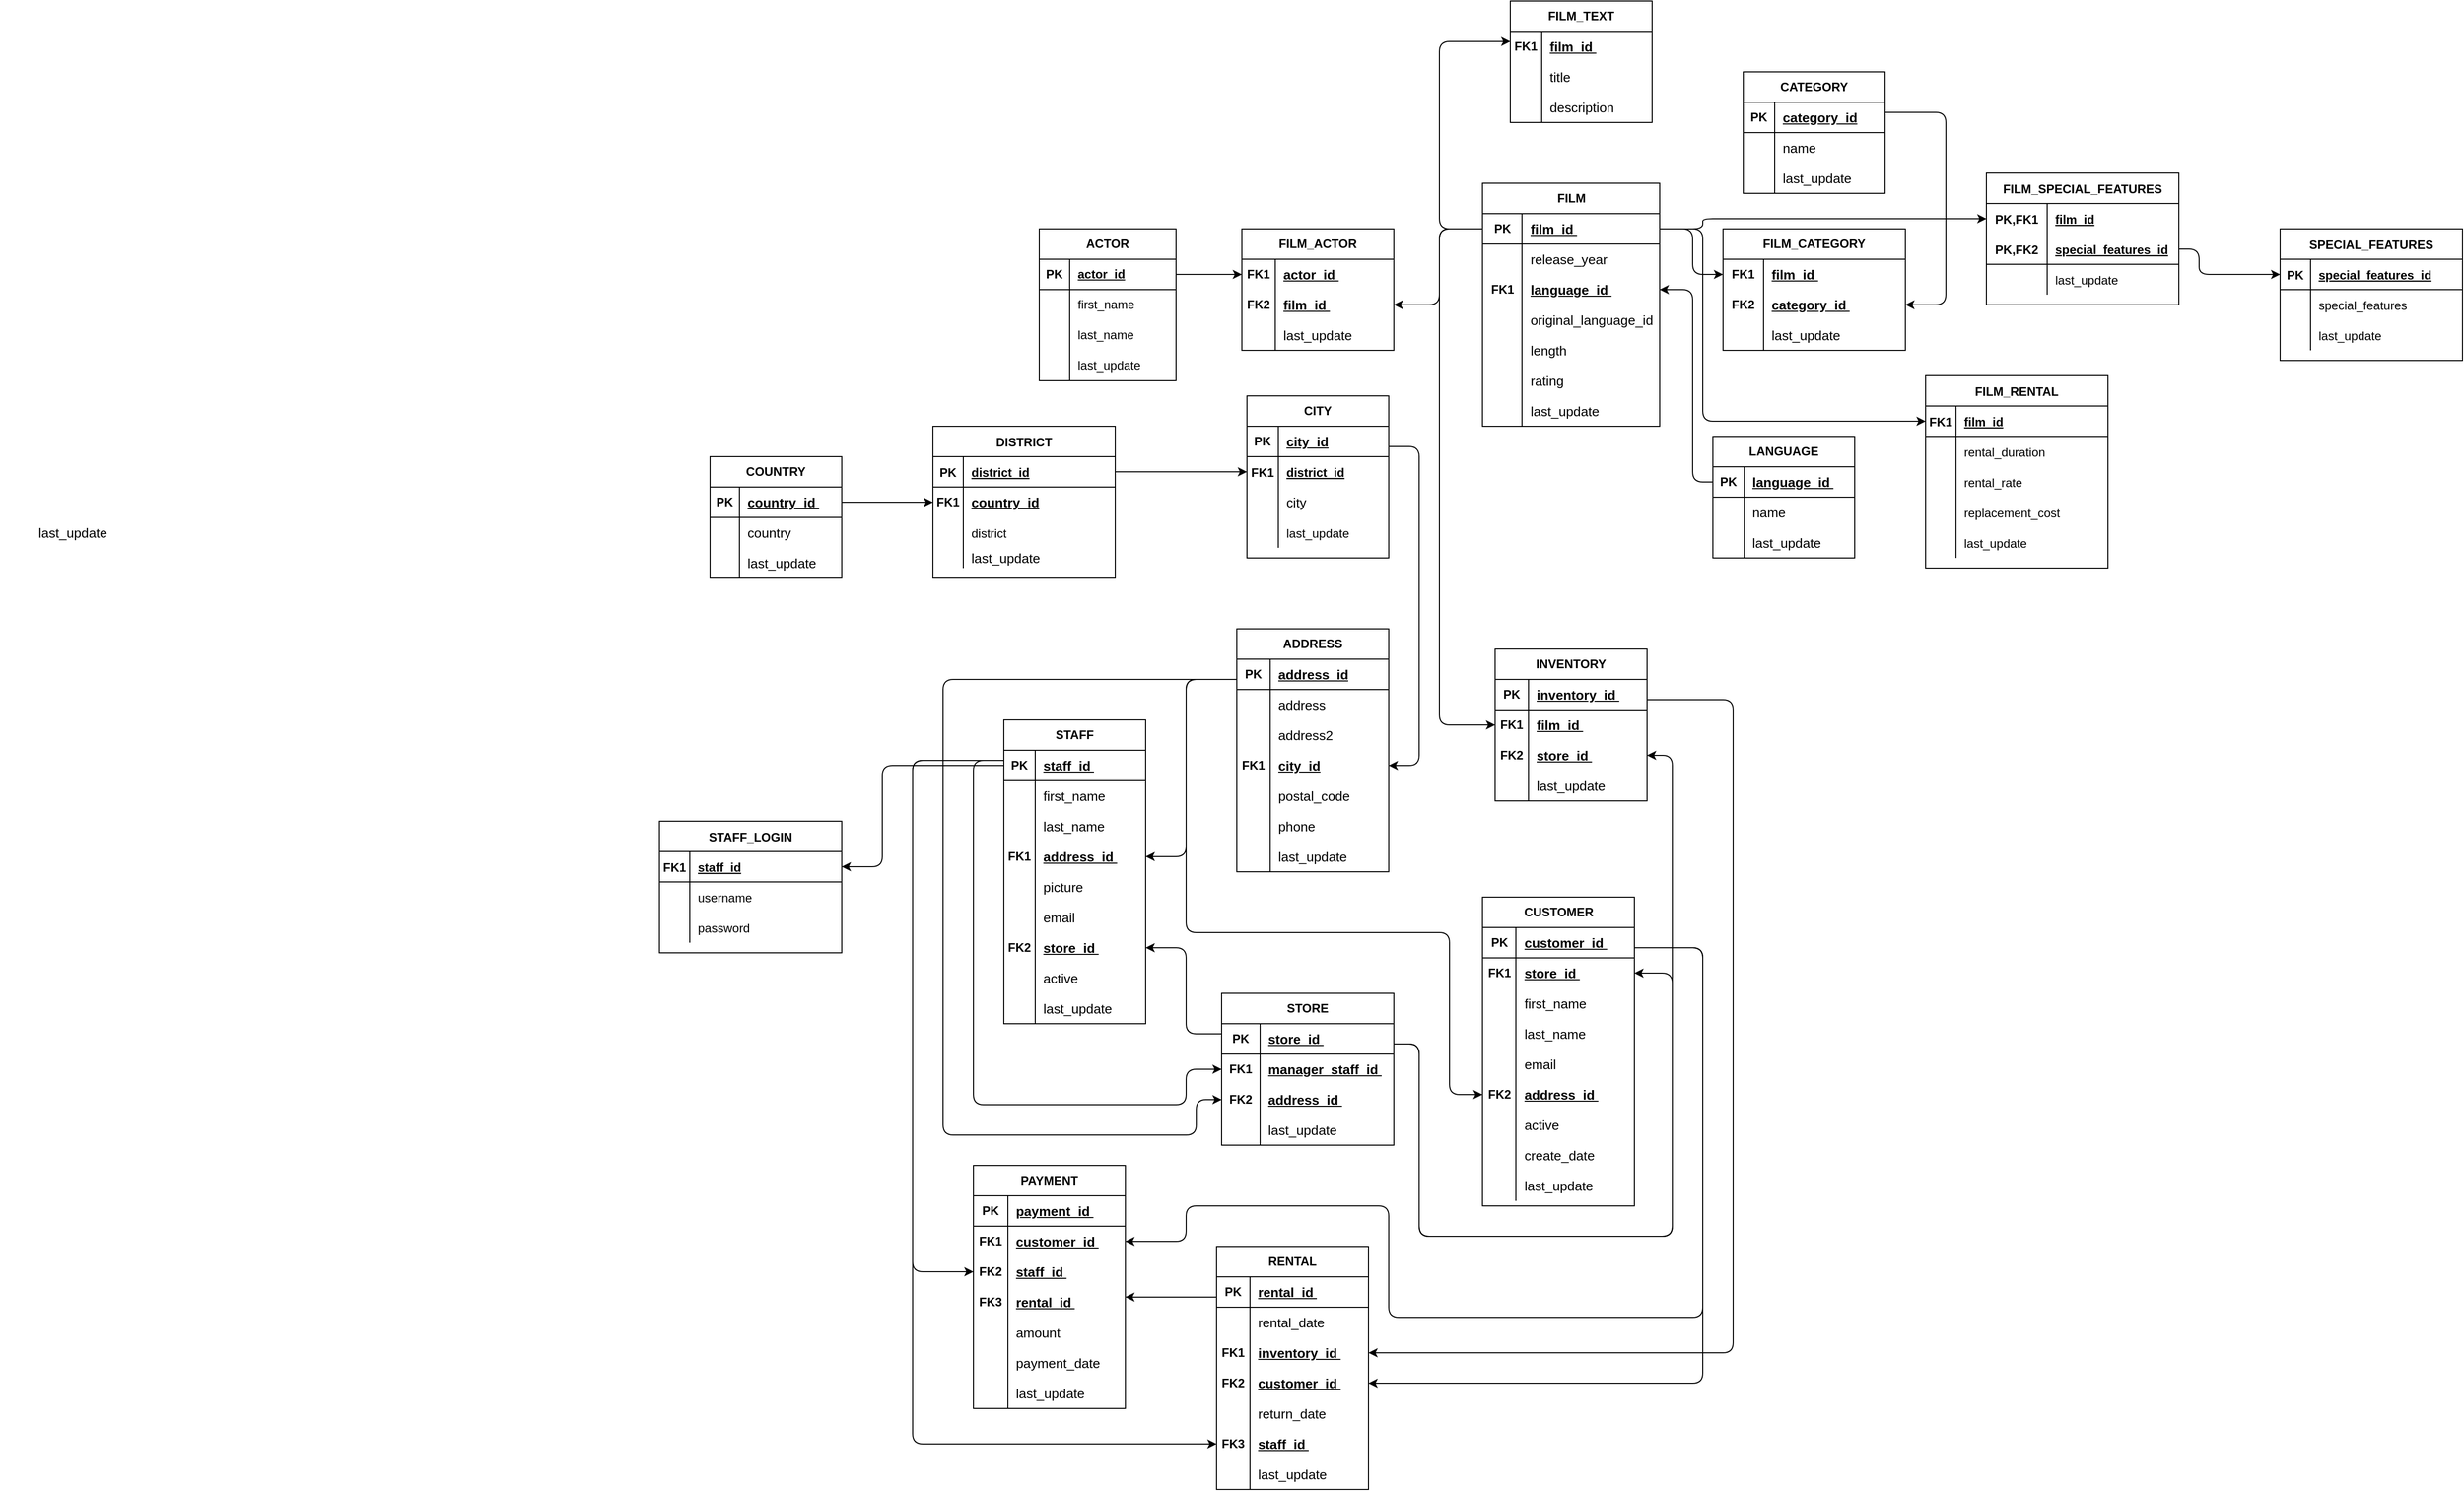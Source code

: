 <mxfile version="14.5.1" type="device"><diagram id="hzDuw-CJy6aQuLJGy8WN" name="Page-1"><mxGraphModel dx="3120" dy="2033" grid="1" gridSize="10" guides="1" tooltips="1" connect="1" arrows="1" fold="1" page="1" pageScale="1" pageWidth="850" pageHeight="1100" math="0" shadow="0"><root><mxCell id="0"/><mxCell id="1" parent="0"/><mxCell id="s1EHXb3iUAmw7SLePqEk-1" value="ACTOR" style="shape=table;html=1;whiteSpace=wrap;startSize=30;container=1;collapsible=0;childLayout=tableLayout;fixedRows=1;rowLines=0;fontStyle=1;align=center;" parent="1" vertex="1"><mxGeometry x="-25" y="-335" width="135" height="150" as="geometry"/></mxCell><mxCell id="s1EHXb3iUAmw7SLePqEk-2" value="" style="shape=partialRectangle;html=1;whiteSpace=wrap;collapsible=0;dropTarget=0;pointerEvents=0;fillColor=none;top=0;left=0;bottom=1;right=0;points=[[0,0.5],[1,0.5]];portConstraint=eastwest;" parent="s1EHXb3iUAmw7SLePqEk-1" vertex="1"><mxGeometry y="30" width="135" height="30" as="geometry"/></mxCell><mxCell id="s1EHXb3iUAmw7SLePqEk-3" value="&lt;b&gt;PK&lt;/b&gt;" style="shape=partialRectangle;html=1;whiteSpace=wrap;connectable=0;fillColor=none;top=0;left=0;bottom=0;right=0;overflow=hidden;" parent="s1EHXb3iUAmw7SLePqEk-2" vertex="1"><mxGeometry width="30" height="30" as="geometry"/></mxCell><mxCell id="s1EHXb3iUAmw7SLePqEk-4" value="&lt;b&gt;&lt;u&gt;actor_id&lt;/u&gt;&lt;/b&gt;" style="shape=partialRectangle;html=1;whiteSpace=wrap;connectable=0;fillColor=none;top=0;left=0;bottom=0;right=0;align=left;spacingLeft=6;overflow=hidden;" parent="s1EHXb3iUAmw7SLePqEk-2" vertex="1"><mxGeometry x="30" width="105" height="30" as="geometry"/></mxCell><mxCell id="s1EHXb3iUAmw7SLePqEk-5" value="" style="shape=partialRectangle;html=1;whiteSpace=wrap;collapsible=0;dropTarget=0;pointerEvents=0;fillColor=none;top=0;left=0;bottom=0;right=0;points=[[0,0.5],[1,0.5]];portConstraint=eastwest;" parent="s1EHXb3iUAmw7SLePqEk-1" vertex="1"><mxGeometry y="60" width="135" height="30" as="geometry"/></mxCell><mxCell id="s1EHXb3iUAmw7SLePqEk-6" value="" style="shape=partialRectangle;html=1;whiteSpace=wrap;connectable=0;fillColor=none;top=0;left=0;bottom=0;right=0;overflow=hidden;" parent="s1EHXb3iUAmw7SLePqEk-5" vertex="1"><mxGeometry width="30" height="30" as="geometry"/></mxCell><mxCell id="s1EHXb3iUAmw7SLePqEk-7" value="first_name" style="shape=partialRectangle;html=1;whiteSpace=wrap;connectable=0;fillColor=none;top=0;left=0;bottom=0;right=0;align=left;spacingLeft=6;overflow=hidden;" parent="s1EHXb3iUAmw7SLePqEk-5" vertex="1"><mxGeometry x="30" width="105" height="30" as="geometry"/></mxCell><mxCell id="s1EHXb3iUAmw7SLePqEk-8" value="" style="shape=partialRectangle;html=1;whiteSpace=wrap;collapsible=0;dropTarget=0;pointerEvents=0;fillColor=none;top=0;left=0;bottom=0;right=0;points=[[0,0.5],[1,0.5]];portConstraint=eastwest;" parent="s1EHXb3iUAmw7SLePqEk-1" vertex="1"><mxGeometry y="90" width="135" height="30" as="geometry"/></mxCell><mxCell id="s1EHXb3iUAmw7SLePqEk-9" value="" style="shape=partialRectangle;html=1;whiteSpace=wrap;connectable=0;fillColor=none;top=0;left=0;bottom=0;right=0;overflow=hidden;" parent="s1EHXb3iUAmw7SLePqEk-8" vertex="1"><mxGeometry width="30" height="30" as="geometry"/></mxCell><mxCell id="s1EHXb3iUAmw7SLePqEk-10" value="last_name" style="shape=partialRectangle;html=1;whiteSpace=wrap;connectable=0;fillColor=none;top=0;left=0;bottom=0;right=0;align=left;spacingLeft=6;overflow=hidden;" parent="s1EHXb3iUAmw7SLePqEk-8" vertex="1"><mxGeometry x="30" width="105" height="30" as="geometry"/></mxCell><mxCell id="s1EHXb3iUAmw7SLePqEk-11" value="" style="shape=partialRectangle;html=1;whiteSpace=wrap;collapsible=0;dropTarget=0;pointerEvents=0;fillColor=none;top=0;left=0;bottom=0;right=0;points=[[0,0.5],[1,0.5]];portConstraint=eastwest;" parent="s1EHXb3iUAmw7SLePqEk-1" vertex="1"><mxGeometry y="120" width="135" height="30" as="geometry"/></mxCell><mxCell id="s1EHXb3iUAmw7SLePqEk-12" value="" style="shape=partialRectangle;html=1;whiteSpace=wrap;connectable=0;fillColor=none;top=0;left=0;bottom=0;right=0;overflow=hidden;" parent="s1EHXb3iUAmw7SLePqEk-11" vertex="1"><mxGeometry width="30" height="30" as="geometry"/></mxCell><mxCell id="s1EHXb3iUAmw7SLePqEk-13" value="last_update" style="shape=partialRectangle;html=1;whiteSpace=wrap;connectable=0;fillColor=none;top=0;left=0;bottom=0;right=0;align=left;spacingLeft=6;overflow=hidden;" parent="s1EHXb3iUAmw7SLePqEk-11" vertex="1"><mxGeometry x="30" width="105" height="30" as="geometry"/></mxCell><mxCell id="s1EHXb3iUAmw7SLePqEk-102" value="ADDRESS" style="shape=table;html=1;whiteSpace=wrap;startSize=30;container=1;collapsible=0;childLayout=tableLayout;fixedRows=1;rowLines=0;fontStyle=1;align=center;" parent="1" vertex="1"><mxGeometry x="170" y="60" width="150" height="240" as="geometry"/></mxCell><mxCell id="s1EHXb3iUAmw7SLePqEk-103" value="" style="shape=partialRectangle;html=1;whiteSpace=wrap;collapsible=0;dropTarget=0;pointerEvents=0;fillColor=none;top=0;left=0;bottom=1;right=0;points=[[0,0.5],[1,0.5]];portConstraint=eastwest;" parent="s1EHXb3iUAmw7SLePqEk-102" vertex="1"><mxGeometry y="30" width="150" height="30" as="geometry"/></mxCell><mxCell id="s1EHXb3iUAmw7SLePqEk-104" value="&lt;b&gt;PK&lt;/b&gt;" style="shape=partialRectangle;html=1;whiteSpace=wrap;connectable=0;fillColor=none;top=0;left=0;bottom=0;right=0;overflow=hidden;" parent="s1EHXb3iUAmw7SLePqEk-103" vertex="1"><mxGeometry width="33" height="30" as="geometry"/></mxCell><mxCell id="s1EHXb3iUAmw7SLePqEk-105" value="&lt;b style=&quot;font-family: sans-serif ; font-size: 13.12px&quot;&gt;&lt;u&gt;address_id&lt;/u&gt;&lt;/b&gt;" style="shape=partialRectangle;html=1;whiteSpace=wrap;connectable=0;fillColor=none;top=0;left=0;bottom=0;right=0;align=left;spacingLeft=6;overflow=hidden;" parent="s1EHXb3iUAmw7SLePqEk-103" vertex="1"><mxGeometry x="33" width="117" height="30" as="geometry"/></mxCell><mxCell id="s1EHXb3iUAmw7SLePqEk-106" value="" style="shape=partialRectangle;html=1;whiteSpace=wrap;collapsible=0;dropTarget=0;pointerEvents=0;fillColor=none;top=0;left=0;bottom=0;right=0;points=[[0,0.5],[1,0.5]];portConstraint=eastwest;" parent="s1EHXb3iUAmw7SLePqEk-102" vertex="1"><mxGeometry y="60" width="150" height="30" as="geometry"/></mxCell><mxCell id="s1EHXb3iUAmw7SLePqEk-107" value="" style="shape=partialRectangle;html=1;whiteSpace=wrap;connectable=0;fillColor=none;top=0;left=0;bottom=0;right=0;overflow=hidden;" parent="s1EHXb3iUAmw7SLePqEk-106" vertex="1"><mxGeometry width="33" height="30" as="geometry"/></mxCell><mxCell id="s1EHXb3iUAmw7SLePqEk-108" value="&lt;span style=&quot;font-family: sans-serif ; font-size: 13.12px ; background-color: rgb(255 , 255 , 255)&quot;&gt;address&lt;/span&gt;" style="shape=partialRectangle;html=1;whiteSpace=wrap;connectable=0;fillColor=none;top=0;left=0;bottom=0;right=0;align=left;spacingLeft=6;overflow=hidden;" parent="s1EHXb3iUAmw7SLePqEk-106" vertex="1"><mxGeometry x="33" width="117" height="30" as="geometry"/></mxCell><mxCell id="s1EHXb3iUAmw7SLePqEk-109" value="" style="shape=partialRectangle;html=1;whiteSpace=wrap;collapsible=0;dropTarget=0;pointerEvents=0;fillColor=none;top=0;left=0;bottom=0;right=0;points=[[0,0.5],[1,0.5]];portConstraint=eastwest;" parent="s1EHXb3iUAmw7SLePqEk-102" vertex="1"><mxGeometry y="90" width="150" height="30" as="geometry"/></mxCell><mxCell id="s1EHXb3iUAmw7SLePqEk-110" value="" style="shape=partialRectangle;html=1;whiteSpace=wrap;connectable=0;fillColor=none;top=0;left=0;bottom=0;right=0;overflow=hidden;" parent="s1EHXb3iUAmw7SLePqEk-109" vertex="1"><mxGeometry width="33" height="30" as="geometry"/></mxCell><mxCell id="s1EHXb3iUAmw7SLePqEk-111" value="&lt;span style=&quot;font-family: sans-serif ; font-size: 13.12px ; background-color: rgb(255 , 255 , 255)&quot;&gt;address2&lt;/span&gt;" style="shape=partialRectangle;html=1;whiteSpace=wrap;connectable=0;fillColor=none;top=0;left=0;bottom=0;right=0;align=left;spacingLeft=6;overflow=hidden;" parent="s1EHXb3iUAmw7SLePqEk-109" vertex="1"><mxGeometry x="33" width="117" height="30" as="geometry"/></mxCell><mxCell id="s1EHXb3iUAmw7SLePqEk-127" value="" style="shape=partialRectangle;html=1;whiteSpace=wrap;collapsible=0;dropTarget=0;pointerEvents=0;fillColor=none;top=0;left=0;bottom=0;right=0;points=[[0,0.5],[1,0.5]];portConstraint=eastwest;" parent="s1EHXb3iUAmw7SLePqEk-102" vertex="1"><mxGeometry y="120" width="150" height="30" as="geometry"/></mxCell><mxCell id="s1EHXb3iUAmw7SLePqEk-128" value="&lt;b&gt;FK1&lt;/b&gt;" style="shape=partialRectangle;html=1;whiteSpace=wrap;connectable=0;fillColor=none;top=0;left=0;bottom=0;right=0;overflow=hidden;" parent="s1EHXb3iUAmw7SLePqEk-127" vertex="1"><mxGeometry width="33" height="30" as="geometry"/></mxCell><mxCell id="s1EHXb3iUAmw7SLePqEk-129" value="&lt;u style=&quot;font-family: sans-serif ; font-size: 13.12px ; font-weight: 700&quot;&gt;city_id&lt;/u&gt;" style="shape=partialRectangle;html=1;whiteSpace=wrap;connectable=0;fillColor=none;top=0;left=0;bottom=0;right=0;align=left;spacingLeft=6;overflow=hidden;" parent="s1EHXb3iUAmw7SLePqEk-127" vertex="1"><mxGeometry x="33" width="117" height="30" as="geometry"/></mxCell><mxCell id="s1EHXb3iUAmw7SLePqEk-130" value="" style="shape=partialRectangle;html=1;whiteSpace=wrap;collapsible=0;dropTarget=0;pointerEvents=0;fillColor=none;top=0;left=0;bottom=0;right=0;points=[[0,0.5],[1,0.5]];portConstraint=eastwest;" parent="s1EHXb3iUAmw7SLePqEk-102" vertex="1"><mxGeometry y="150" width="150" height="30" as="geometry"/></mxCell><mxCell id="s1EHXb3iUAmw7SLePqEk-131" value="" style="shape=partialRectangle;html=1;whiteSpace=wrap;connectable=0;fillColor=none;top=0;left=0;bottom=0;right=0;overflow=hidden;" parent="s1EHXb3iUAmw7SLePqEk-130" vertex="1"><mxGeometry width="33" height="30" as="geometry"/></mxCell><mxCell id="s1EHXb3iUAmw7SLePqEk-132" value="&lt;span style=&quot;font-family: sans-serif ; font-size: 13.12px ; background-color: rgb(255 , 255 , 255)&quot;&gt;postal_code&lt;/span&gt;" style="shape=partialRectangle;html=1;whiteSpace=wrap;connectable=0;fillColor=none;top=0;left=0;bottom=0;right=0;align=left;spacingLeft=6;overflow=hidden;" parent="s1EHXb3iUAmw7SLePqEk-130" vertex="1"><mxGeometry x="33" width="117" height="30" as="geometry"/></mxCell><mxCell id="s1EHXb3iUAmw7SLePqEk-133" value="" style="shape=partialRectangle;html=1;whiteSpace=wrap;collapsible=0;dropTarget=0;pointerEvents=0;fillColor=none;top=0;left=0;bottom=0;right=0;points=[[0,0.5],[1,0.5]];portConstraint=eastwest;" parent="s1EHXb3iUAmw7SLePqEk-102" vertex="1"><mxGeometry y="180" width="150" height="30" as="geometry"/></mxCell><mxCell id="s1EHXb3iUAmw7SLePqEk-134" value="" style="shape=partialRectangle;html=1;whiteSpace=wrap;connectable=0;fillColor=none;top=0;left=0;bottom=0;right=0;overflow=hidden;" parent="s1EHXb3iUAmw7SLePqEk-133" vertex="1"><mxGeometry width="33" height="30" as="geometry"/></mxCell><mxCell id="s1EHXb3iUAmw7SLePqEk-135" value="&lt;span style=&quot;font-family: sans-serif ; font-size: 13.12px ; background-color: rgb(255 , 255 , 255)&quot;&gt;phone&lt;/span&gt;" style="shape=partialRectangle;html=1;whiteSpace=wrap;connectable=0;fillColor=none;top=0;left=0;bottom=0;right=0;align=left;spacingLeft=6;overflow=hidden;" parent="s1EHXb3iUAmw7SLePqEk-133" vertex="1"><mxGeometry x="33" width="117" height="30" as="geometry"/></mxCell><mxCell id="s1EHXb3iUAmw7SLePqEk-136" value="" style="shape=partialRectangle;html=1;whiteSpace=wrap;collapsible=0;dropTarget=0;pointerEvents=0;fillColor=none;top=0;left=0;bottom=0;right=0;points=[[0,0.5],[1,0.5]];portConstraint=eastwest;" parent="s1EHXb3iUAmw7SLePqEk-102" vertex="1"><mxGeometry y="210" width="150" height="30" as="geometry"/></mxCell><mxCell id="s1EHXb3iUAmw7SLePqEk-137" value="" style="shape=partialRectangle;html=1;whiteSpace=wrap;connectable=0;fillColor=none;top=0;left=0;bottom=0;right=0;overflow=hidden;" parent="s1EHXb3iUAmw7SLePqEk-136" vertex="1"><mxGeometry width="33" height="30" as="geometry"/></mxCell><mxCell id="s1EHXb3iUAmw7SLePqEk-138" value="&lt;span style=&quot;font-family: sans-serif ; font-size: 13.12px ; background-color: rgb(255 , 255 , 255)&quot;&gt;last_update&lt;/span&gt;" style="shape=partialRectangle;html=1;whiteSpace=wrap;connectable=0;fillColor=none;top=0;left=0;bottom=0;right=0;align=left;spacingLeft=6;overflow=hidden;" parent="s1EHXb3iUAmw7SLePqEk-136" vertex="1"><mxGeometry x="33" width="117" height="30" as="geometry"/></mxCell><mxCell id="s1EHXb3iUAmw7SLePqEk-139" value="CATEGORY" style="shape=table;html=1;whiteSpace=wrap;startSize=30;container=1;collapsible=0;childLayout=tableLayout;fixedRows=1;rowLines=0;fontStyle=1;align=center;" parent="1" vertex="1"><mxGeometry x="670" y="-490" width="140" height="120" as="geometry"/></mxCell><mxCell id="s1EHXb3iUAmw7SLePqEk-140" value="" style="shape=partialRectangle;html=1;whiteSpace=wrap;collapsible=0;dropTarget=0;pointerEvents=0;fillColor=none;top=0;left=0;bottom=1;right=0;points=[[0,0.5],[1,0.5]];portConstraint=eastwest;" parent="s1EHXb3iUAmw7SLePqEk-139" vertex="1"><mxGeometry y="30" width="140" height="30" as="geometry"/></mxCell><mxCell id="s1EHXb3iUAmw7SLePqEk-141" value="&lt;b&gt;PK&lt;/b&gt;" style="shape=partialRectangle;html=1;whiteSpace=wrap;connectable=0;fillColor=none;top=0;left=0;bottom=0;right=0;overflow=hidden;" parent="s1EHXb3iUAmw7SLePqEk-140" vertex="1"><mxGeometry width="31" height="30" as="geometry"/></mxCell><mxCell id="s1EHXb3iUAmw7SLePqEk-142" value="&lt;span style=&quot;font-family: sans-serif ; font-size: 13.12px ; font-weight: 700 ; background-color: rgb(255 , 255 , 255)&quot;&gt;&lt;u&gt;category_id&lt;/u&gt;&lt;/span&gt;" style="shape=partialRectangle;html=1;whiteSpace=wrap;connectable=0;fillColor=none;top=0;left=0;bottom=0;right=0;align=left;spacingLeft=6;overflow=hidden;" parent="s1EHXb3iUAmw7SLePqEk-140" vertex="1"><mxGeometry x="31" width="109" height="30" as="geometry"/></mxCell><mxCell id="s1EHXb3iUAmw7SLePqEk-143" value="" style="shape=partialRectangle;html=1;whiteSpace=wrap;collapsible=0;dropTarget=0;pointerEvents=0;fillColor=none;top=0;left=0;bottom=0;right=0;points=[[0,0.5],[1,0.5]];portConstraint=eastwest;" parent="s1EHXb3iUAmw7SLePqEk-139" vertex="1"><mxGeometry y="60" width="140" height="30" as="geometry"/></mxCell><mxCell id="s1EHXb3iUAmw7SLePqEk-144" value="" style="shape=partialRectangle;html=1;whiteSpace=wrap;connectable=0;fillColor=none;top=0;left=0;bottom=0;right=0;overflow=hidden;" parent="s1EHXb3iUAmw7SLePqEk-143" vertex="1"><mxGeometry width="31" height="30" as="geometry"/></mxCell><mxCell id="s1EHXb3iUAmw7SLePqEk-145" value="&lt;span style=&quot;font-family: sans-serif ; font-size: 13.12px ; background-color: rgb(255 , 255 , 255)&quot;&gt;name&lt;/span&gt;" style="shape=partialRectangle;html=1;whiteSpace=wrap;connectable=0;fillColor=none;top=0;left=0;bottom=0;right=0;align=left;spacingLeft=6;overflow=hidden;" parent="s1EHXb3iUAmw7SLePqEk-143" vertex="1"><mxGeometry x="31" width="109" height="30" as="geometry"/></mxCell><mxCell id="s1EHXb3iUAmw7SLePqEk-146" value="" style="shape=partialRectangle;html=1;whiteSpace=wrap;collapsible=0;dropTarget=0;pointerEvents=0;fillColor=none;top=0;left=0;bottom=0;right=0;points=[[0,0.5],[1,0.5]];portConstraint=eastwest;" parent="s1EHXb3iUAmw7SLePqEk-139" vertex="1"><mxGeometry y="90" width="140" height="30" as="geometry"/></mxCell><mxCell id="s1EHXb3iUAmw7SLePqEk-147" value="" style="shape=partialRectangle;html=1;whiteSpace=wrap;connectable=0;fillColor=none;top=0;left=0;bottom=0;right=0;overflow=hidden;" parent="s1EHXb3iUAmw7SLePqEk-146" vertex="1"><mxGeometry width="31" height="30" as="geometry"/></mxCell><mxCell id="s1EHXb3iUAmw7SLePqEk-148" value="&lt;span style=&quot;font-family: sans-serif ; font-size: 13.12px ; background-color: rgb(255 , 255 , 255)&quot;&gt;last_update&lt;/span&gt;" style="shape=partialRectangle;html=1;whiteSpace=wrap;connectable=0;fillColor=none;top=0;left=0;bottom=0;right=0;align=left;spacingLeft=6;overflow=hidden;" parent="s1EHXb3iUAmw7SLePqEk-146" vertex="1"><mxGeometry x="31" width="109" height="30" as="geometry"/></mxCell><mxCell id="s1EHXb3iUAmw7SLePqEk-149" value="CITY" style="shape=table;html=1;whiteSpace=wrap;startSize=30;container=1;collapsible=0;childLayout=tableLayout;fixedRows=1;rowLines=0;fontStyle=1;align=center;" parent="1" vertex="1"><mxGeometry x="180" y="-170" width="140" height="160" as="geometry"/></mxCell><mxCell id="s1EHXb3iUAmw7SLePqEk-150" value="" style="shape=partialRectangle;html=1;whiteSpace=wrap;collapsible=0;dropTarget=0;pointerEvents=0;fillColor=none;top=0;left=0;bottom=1;right=0;points=[[0,0.5],[1,0.5]];portConstraint=eastwest;" parent="s1EHXb3iUAmw7SLePqEk-149" vertex="1"><mxGeometry y="30" width="140" height="30" as="geometry"/></mxCell><mxCell id="s1EHXb3iUAmw7SLePqEk-151" value="&lt;b&gt;PK&lt;/b&gt;" style="shape=partialRectangle;html=1;whiteSpace=wrap;connectable=0;fillColor=none;top=0;left=0;bottom=0;right=0;overflow=hidden;" parent="s1EHXb3iUAmw7SLePqEk-150" vertex="1"><mxGeometry width="31" height="30" as="geometry"/></mxCell><mxCell id="s1EHXb3iUAmw7SLePqEk-152" value="&lt;span style=&quot;font-family: sans-serif ; font-size: 13.12px ; font-weight: 700 ; background-color: rgb(255 , 255 , 255)&quot;&gt;&lt;u&gt;city_id&lt;/u&gt;&lt;/span&gt;" style="shape=partialRectangle;html=1;whiteSpace=wrap;connectable=0;fillColor=none;top=0;left=0;bottom=0;right=0;align=left;spacingLeft=6;overflow=hidden;" parent="s1EHXb3iUAmw7SLePqEk-150" vertex="1"><mxGeometry x="31" width="109" height="30" as="geometry"/></mxCell><mxCell id="_WQHs61JYZNi__qlQq1s-55" value="" style="shape=partialRectangle;collapsible=0;dropTarget=0;pointerEvents=0;fillColor=none;top=0;left=0;bottom=0;right=0;points=[[0,0.5],[1,0.5]];portConstraint=eastwest;" vertex="1" parent="s1EHXb3iUAmw7SLePqEk-149"><mxGeometry y="60" width="140" height="30" as="geometry"/></mxCell><mxCell id="_WQHs61JYZNi__qlQq1s-56" value="FK1" style="shape=partialRectangle;connectable=0;fillColor=none;top=0;left=0;bottom=0;right=0;editable=1;overflow=hidden;fontStyle=1" vertex="1" parent="_WQHs61JYZNi__qlQq1s-55"><mxGeometry width="31" height="30" as="geometry"/></mxCell><mxCell id="_WQHs61JYZNi__qlQq1s-57" value="district_id" style="shape=partialRectangle;connectable=0;fillColor=none;top=0;left=0;bottom=0;right=0;align=left;spacingLeft=6;overflow=hidden;fontStyle=5" vertex="1" parent="_WQHs61JYZNi__qlQq1s-55"><mxGeometry x="31" width="109" height="30" as="geometry"/></mxCell><mxCell id="s1EHXb3iUAmw7SLePqEk-153" value="" style="shape=partialRectangle;html=1;whiteSpace=wrap;collapsible=0;dropTarget=0;pointerEvents=0;fillColor=none;top=0;left=0;bottom=0;right=0;points=[[0,0.5],[1,0.5]];portConstraint=eastwest;" parent="s1EHXb3iUAmw7SLePqEk-149" vertex="1"><mxGeometry y="90" width="140" height="30" as="geometry"/></mxCell><mxCell id="s1EHXb3iUAmw7SLePqEk-154" value="" style="shape=partialRectangle;html=1;whiteSpace=wrap;connectable=0;fillColor=none;top=0;left=0;bottom=0;right=0;overflow=hidden;" parent="s1EHXb3iUAmw7SLePqEk-153" vertex="1"><mxGeometry width="31" height="30" as="geometry"/></mxCell><mxCell id="s1EHXb3iUAmw7SLePqEk-155" value="&lt;span style=&quot;font-family: sans-serif ; font-size: 13.12px ; background-color: rgb(255 , 255 , 255)&quot;&gt;city&lt;/span&gt;" style="shape=partialRectangle;html=1;whiteSpace=wrap;connectable=0;fillColor=none;top=0;left=0;bottom=0;right=0;align=left;spacingLeft=6;overflow=hidden;" parent="s1EHXb3iUAmw7SLePqEk-153" vertex="1"><mxGeometry x="31" width="109" height="30" as="geometry"/></mxCell><mxCell id="_WQHs61JYZNi__qlQq1s-87" value="" style="shape=partialRectangle;collapsible=0;dropTarget=0;pointerEvents=0;fillColor=none;top=0;left=0;bottom=0;right=0;points=[[0,0.5],[1,0.5]];portConstraint=eastwest;" vertex="1" parent="s1EHXb3iUAmw7SLePqEk-149"><mxGeometry y="120" width="140" height="30" as="geometry"/></mxCell><mxCell id="_WQHs61JYZNi__qlQq1s-88" value="" style="shape=partialRectangle;connectable=0;fillColor=none;top=0;left=0;bottom=0;right=0;editable=1;overflow=hidden;" vertex="1" parent="_WQHs61JYZNi__qlQq1s-87"><mxGeometry width="31" height="30" as="geometry"/></mxCell><mxCell id="_WQHs61JYZNi__qlQq1s-89" value="last_update" style="shape=partialRectangle;connectable=0;fillColor=none;top=0;left=0;bottom=0;right=0;align=left;spacingLeft=6;overflow=hidden;" vertex="1" parent="_WQHs61JYZNi__qlQq1s-87"><mxGeometry x="31" width="109" height="30" as="geometry"/></mxCell><mxCell id="s1EHXb3iUAmw7SLePqEk-162" value="COUNTRY" style="shape=table;html=1;whiteSpace=wrap;startSize=30;container=1;collapsible=0;childLayout=tableLayout;fixedRows=1;rowLines=0;fontStyle=1;align=center;" parent="1" vertex="1"><mxGeometry x="-350" y="-110" width="130" height="120" as="geometry"/></mxCell><mxCell id="s1EHXb3iUAmw7SLePqEk-163" value="" style="shape=partialRectangle;html=1;whiteSpace=wrap;collapsible=0;dropTarget=0;pointerEvents=0;fillColor=none;top=0;left=0;bottom=1;right=0;points=[[0,0.5],[1,0.5]];portConstraint=eastwest;" parent="s1EHXb3iUAmw7SLePqEk-162" vertex="1"><mxGeometry y="30" width="130" height="30" as="geometry"/></mxCell><mxCell id="s1EHXb3iUAmw7SLePqEk-164" value="&lt;b&gt;PK&lt;/b&gt;" style="shape=partialRectangle;html=1;whiteSpace=wrap;connectable=0;fillColor=none;top=0;left=0;bottom=0;right=0;overflow=hidden;" parent="s1EHXb3iUAmw7SLePqEk-163" vertex="1"><mxGeometry width="29" height="30" as="geometry"/></mxCell><mxCell id="s1EHXb3iUAmw7SLePqEk-165" value="&lt;span style=&quot;font-family: sans-serif ; font-size: 13.12px ; font-weight: 700 ; background-color: rgb(255 , 255 , 255)&quot;&gt;&lt;u&gt;country_id&amp;nbsp;&lt;/u&gt;&lt;/span&gt;" style="shape=partialRectangle;html=1;whiteSpace=wrap;connectable=0;fillColor=none;top=0;left=0;bottom=0;right=0;align=left;spacingLeft=6;overflow=hidden;" parent="s1EHXb3iUAmw7SLePqEk-163" vertex="1"><mxGeometry x="29" width="101" height="30" as="geometry"/></mxCell><mxCell id="s1EHXb3iUAmw7SLePqEk-166" value="" style="shape=partialRectangle;html=1;whiteSpace=wrap;collapsible=0;dropTarget=0;pointerEvents=0;fillColor=none;top=0;left=0;bottom=0;right=0;points=[[0,0.5],[1,0.5]];portConstraint=eastwest;" parent="s1EHXb3iUAmw7SLePqEk-162" vertex="1"><mxGeometry y="60" width="130" height="30" as="geometry"/></mxCell><mxCell id="s1EHXb3iUAmw7SLePqEk-167" value="" style="shape=partialRectangle;html=1;whiteSpace=wrap;connectable=0;fillColor=none;top=0;left=0;bottom=0;right=0;overflow=hidden;" parent="s1EHXb3iUAmw7SLePqEk-166" vertex="1"><mxGeometry width="29" height="30" as="geometry"/></mxCell><mxCell id="s1EHXb3iUAmw7SLePqEk-168" value="&lt;span style=&quot;font-family: sans-serif ; font-size: 13.12px ; background-color: rgb(255 , 255 , 255)&quot;&gt;country&lt;/span&gt;" style="shape=partialRectangle;html=1;whiteSpace=wrap;connectable=0;fillColor=none;top=0;left=0;bottom=0;right=0;align=left;spacingLeft=6;overflow=hidden;" parent="s1EHXb3iUAmw7SLePqEk-166" vertex="1"><mxGeometry x="29" width="101" height="30" as="geometry"/></mxCell><mxCell id="s1EHXb3iUAmw7SLePqEk-169" value="" style="shape=partialRectangle;html=1;whiteSpace=wrap;collapsible=0;dropTarget=0;pointerEvents=0;fillColor=none;top=0;left=0;bottom=0;right=0;points=[[0,0.5],[1,0.5]];portConstraint=eastwest;" parent="s1EHXb3iUAmw7SLePqEk-162" vertex="1"><mxGeometry y="90" width="130" height="30" as="geometry"/></mxCell><mxCell id="s1EHXb3iUAmw7SLePqEk-170" value="" style="shape=partialRectangle;html=1;whiteSpace=wrap;connectable=0;fillColor=none;top=0;left=0;bottom=0;right=0;overflow=hidden;" parent="s1EHXb3iUAmw7SLePqEk-169" vertex="1"><mxGeometry width="29" height="30" as="geometry"/></mxCell><mxCell id="s1EHXb3iUAmw7SLePqEk-171" value="&lt;span style=&quot;font-family: sans-serif ; font-size: 13.12px ; background-color: rgb(255 , 255 , 255)&quot;&gt;last_update&lt;/span&gt;" style="shape=partialRectangle;html=1;whiteSpace=wrap;connectable=0;fillColor=none;top=0;left=0;bottom=0;right=0;align=left;spacingLeft=6;overflow=hidden;" parent="s1EHXb3iUAmw7SLePqEk-169" vertex="1"><mxGeometry x="29" width="101" height="30" as="geometry"/></mxCell><mxCell id="s1EHXb3iUAmw7SLePqEk-172" value="CUSTOMER" style="shape=table;html=1;whiteSpace=wrap;startSize=30;container=1;collapsible=0;childLayout=tableLayout;fixedRows=1;rowLines=0;fontStyle=1;align=center;" parent="1" vertex="1"><mxGeometry x="412.5" y="325" width="150" height="305" as="geometry"/></mxCell><mxCell id="s1EHXb3iUAmw7SLePqEk-173" value="" style="shape=partialRectangle;html=1;whiteSpace=wrap;collapsible=0;dropTarget=0;pointerEvents=0;fillColor=none;top=0;left=0;bottom=1;right=0;points=[[0,0.5],[1,0.5]];portConstraint=eastwest;" parent="s1EHXb3iUAmw7SLePqEk-172" vertex="1"><mxGeometry y="30" width="150" height="30" as="geometry"/></mxCell><mxCell id="s1EHXb3iUAmw7SLePqEk-174" value="&lt;b&gt;PK&lt;/b&gt;" style="shape=partialRectangle;html=1;whiteSpace=wrap;connectable=0;fillColor=none;top=0;left=0;bottom=0;right=0;overflow=hidden;" parent="s1EHXb3iUAmw7SLePqEk-173" vertex="1"><mxGeometry width="33" height="30" as="geometry"/></mxCell><mxCell id="s1EHXb3iUAmw7SLePqEk-175" value="&lt;span style=&quot;font-family: sans-serif ; font-size: 13.12px ; font-weight: 700 ; background-color: rgb(255 , 255 , 255)&quot;&gt;&lt;u&gt;customer_id&amp;nbsp;&lt;/u&gt;&lt;/span&gt;" style="shape=partialRectangle;html=1;whiteSpace=wrap;connectable=0;fillColor=none;top=0;left=0;bottom=0;right=0;align=left;spacingLeft=6;overflow=hidden;" parent="s1EHXb3iUAmw7SLePqEk-173" vertex="1"><mxGeometry x="33" width="117" height="30" as="geometry"/></mxCell><mxCell id="s1EHXb3iUAmw7SLePqEk-176" value="" style="shape=partialRectangle;html=1;whiteSpace=wrap;collapsible=0;dropTarget=0;pointerEvents=0;fillColor=none;top=0;left=0;bottom=0;right=0;points=[[0,0.5],[1,0.5]];portConstraint=eastwest;" parent="s1EHXb3iUAmw7SLePqEk-172" vertex="1"><mxGeometry y="60" width="150" height="30" as="geometry"/></mxCell><mxCell id="s1EHXb3iUAmw7SLePqEk-177" value="&lt;b&gt;FK1&lt;/b&gt;" style="shape=partialRectangle;html=1;whiteSpace=wrap;connectable=0;fillColor=none;top=0;left=0;bottom=0;right=0;overflow=hidden;" parent="s1EHXb3iUAmw7SLePqEk-176" vertex="1"><mxGeometry width="33" height="30" as="geometry"/></mxCell><mxCell id="s1EHXb3iUAmw7SLePqEk-178" value="&lt;span style=&quot;font-family: sans-serif ; font-size: 13.12px ; font-weight: 700 ; background-color: rgb(255 , 255 , 255)&quot;&gt;&lt;u&gt;store_id&amp;nbsp;&lt;/u&gt;&lt;/span&gt;" style="shape=partialRectangle;html=1;whiteSpace=wrap;connectable=0;fillColor=none;top=0;left=0;bottom=0;right=0;align=left;spacingLeft=6;overflow=hidden;" parent="s1EHXb3iUAmw7SLePqEk-176" vertex="1"><mxGeometry x="33" width="117" height="30" as="geometry"/></mxCell><mxCell id="s1EHXb3iUAmw7SLePqEk-179" value="" style="shape=partialRectangle;html=1;whiteSpace=wrap;collapsible=0;dropTarget=0;pointerEvents=0;fillColor=none;top=0;left=0;bottom=0;right=0;points=[[0,0.5],[1,0.5]];portConstraint=eastwest;" parent="s1EHXb3iUAmw7SLePqEk-172" vertex="1"><mxGeometry y="90" width="150" height="30" as="geometry"/></mxCell><mxCell id="s1EHXb3iUAmw7SLePqEk-180" value="" style="shape=partialRectangle;html=1;whiteSpace=wrap;connectable=0;fillColor=none;top=0;left=0;bottom=0;right=0;overflow=hidden;" parent="s1EHXb3iUAmw7SLePqEk-179" vertex="1"><mxGeometry width="33" height="30" as="geometry"/></mxCell><mxCell id="s1EHXb3iUAmw7SLePqEk-181" value="&lt;span style=&quot;font-family: sans-serif ; font-size: 13.12px ; background-color: rgb(255 , 255 , 255)&quot;&gt;first_name&lt;/span&gt;" style="shape=partialRectangle;html=1;whiteSpace=wrap;connectable=0;fillColor=none;top=0;left=0;bottom=0;right=0;align=left;spacingLeft=6;overflow=hidden;" parent="s1EHXb3iUAmw7SLePqEk-179" vertex="1"><mxGeometry x="33" width="117" height="30" as="geometry"/></mxCell><mxCell id="s1EHXb3iUAmw7SLePqEk-182" value="" style="shape=partialRectangle;html=1;whiteSpace=wrap;collapsible=0;dropTarget=0;pointerEvents=0;fillColor=none;top=0;left=0;bottom=0;right=0;points=[[0,0.5],[1,0.5]];portConstraint=eastwest;" parent="s1EHXb3iUAmw7SLePqEk-172" vertex="1"><mxGeometry y="120" width="150" height="30" as="geometry"/></mxCell><mxCell id="s1EHXb3iUAmw7SLePqEk-183" value="" style="shape=partialRectangle;html=1;whiteSpace=wrap;connectable=0;fillColor=none;top=0;left=0;bottom=0;right=0;overflow=hidden;" parent="s1EHXb3iUAmw7SLePqEk-182" vertex="1"><mxGeometry width="33" height="30" as="geometry"/></mxCell><mxCell id="s1EHXb3iUAmw7SLePqEk-184" value="&lt;span style=&quot;font-family: sans-serif ; font-size: 13.12px ; background-color: rgb(255 , 255 , 255)&quot;&gt;last_name&lt;/span&gt;" style="shape=partialRectangle;html=1;whiteSpace=wrap;connectable=0;fillColor=none;top=0;left=0;bottom=0;right=0;align=left;spacingLeft=6;overflow=hidden;" parent="s1EHXb3iUAmw7SLePqEk-182" vertex="1"><mxGeometry x="33" width="117" height="30" as="geometry"/></mxCell><mxCell id="s1EHXb3iUAmw7SLePqEk-185" value="" style="shape=partialRectangle;html=1;whiteSpace=wrap;collapsible=0;dropTarget=0;pointerEvents=0;fillColor=none;top=0;left=0;bottom=0;right=0;points=[[0,0.5],[1,0.5]];portConstraint=eastwest;" parent="s1EHXb3iUAmw7SLePqEk-172" vertex="1"><mxGeometry y="150" width="150" height="30" as="geometry"/></mxCell><mxCell id="s1EHXb3iUAmw7SLePqEk-186" value="" style="shape=partialRectangle;html=1;whiteSpace=wrap;connectable=0;fillColor=none;top=0;left=0;bottom=0;right=0;overflow=hidden;" parent="s1EHXb3iUAmw7SLePqEk-185" vertex="1"><mxGeometry width="33" height="30" as="geometry"/></mxCell><mxCell id="s1EHXb3iUAmw7SLePqEk-187" value="&lt;span style=&quot;font-family: sans-serif ; font-size: 13.12px ; background-color: rgb(255 , 255 , 255)&quot;&gt;email&lt;/span&gt;" style="shape=partialRectangle;html=1;whiteSpace=wrap;connectable=0;fillColor=none;top=0;left=0;bottom=0;right=0;align=left;spacingLeft=6;overflow=hidden;" parent="s1EHXb3iUAmw7SLePqEk-185" vertex="1"><mxGeometry x="33" width="117" height="30" as="geometry"/></mxCell><mxCell id="s1EHXb3iUAmw7SLePqEk-188" value="" style="shape=partialRectangle;html=1;whiteSpace=wrap;collapsible=0;dropTarget=0;pointerEvents=0;fillColor=none;top=0;left=0;bottom=0;right=0;points=[[0,0.5],[1,0.5]];portConstraint=eastwest;" parent="s1EHXb3iUAmw7SLePqEk-172" vertex="1"><mxGeometry y="180" width="150" height="30" as="geometry"/></mxCell><mxCell id="s1EHXb3iUAmw7SLePqEk-189" value="&lt;b&gt;FK2&lt;/b&gt;" style="shape=partialRectangle;html=1;whiteSpace=wrap;connectable=0;fillColor=none;top=0;left=0;bottom=0;right=0;overflow=hidden;" parent="s1EHXb3iUAmw7SLePqEk-188" vertex="1"><mxGeometry width="33" height="30" as="geometry"/></mxCell><mxCell id="s1EHXb3iUAmw7SLePqEk-190" value="&lt;span style=&quot;font-family: sans-serif ; font-size: 13.12px ; font-weight: 700 ; background-color: rgb(255 , 255 , 255)&quot;&gt;&lt;u&gt;address_id&amp;nbsp;&lt;/u&gt;&lt;/span&gt;" style="shape=partialRectangle;html=1;whiteSpace=wrap;connectable=0;fillColor=none;top=0;left=0;bottom=0;right=0;align=left;spacingLeft=6;overflow=hidden;" parent="s1EHXb3iUAmw7SLePqEk-188" vertex="1"><mxGeometry x="33" width="117" height="30" as="geometry"/></mxCell><mxCell id="s1EHXb3iUAmw7SLePqEk-191" value="" style="shape=partialRectangle;html=1;whiteSpace=wrap;collapsible=0;dropTarget=0;pointerEvents=0;fillColor=none;top=0;left=0;bottom=0;right=0;points=[[0,0.5],[1,0.5]];portConstraint=eastwest;" parent="s1EHXb3iUAmw7SLePqEk-172" vertex="1"><mxGeometry y="210" width="150" height="30" as="geometry"/></mxCell><mxCell id="s1EHXb3iUAmw7SLePqEk-192" value="" style="shape=partialRectangle;html=1;whiteSpace=wrap;connectable=0;fillColor=none;top=0;left=0;bottom=0;right=0;overflow=hidden;" parent="s1EHXb3iUAmw7SLePqEk-191" vertex="1"><mxGeometry width="33" height="30" as="geometry"/></mxCell><mxCell id="s1EHXb3iUAmw7SLePqEk-193" value="&lt;span style=&quot;font-family: sans-serif ; font-size: 13.12px ; background-color: rgb(255 , 255 , 255)&quot;&gt;active&lt;/span&gt;" style="shape=partialRectangle;html=1;whiteSpace=wrap;connectable=0;fillColor=none;top=0;left=0;bottom=0;right=0;align=left;spacingLeft=6;overflow=hidden;" parent="s1EHXb3iUAmw7SLePqEk-191" vertex="1"><mxGeometry x="33" width="117" height="30" as="geometry"/></mxCell><mxCell id="s1EHXb3iUAmw7SLePqEk-194" value="" style="shape=partialRectangle;html=1;whiteSpace=wrap;collapsible=0;dropTarget=0;pointerEvents=0;fillColor=none;top=0;left=0;bottom=0;right=0;points=[[0,0.5],[1,0.5]];portConstraint=eastwest;" parent="s1EHXb3iUAmw7SLePqEk-172" vertex="1"><mxGeometry y="240" width="150" height="30" as="geometry"/></mxCell><mxCell id="s1EHXb3iUAmw7SLePqEk-195" value="" style="shape=partialRectangle;html=1;whiteSpace=wrap;connectable=0;fillColor=none;top=0;left=0;bottom=0;right=0;overflow=hidden;" parent="s1EHXb3iUAmw7SLePqEk-194" vertex="1"><mxGeometry width="33" height="30" as="geometry"/></mxCell><mxCell id="s1EHXb3iUAmw7SLePqEk-196" value="&lt;span style=&quot;font-family: sans-serif ; font-size: 13.12px ; background-color: rgb(255 , 255 , 255)&quot;&gt;create_date&lt;/span&gt;" style="shape=partialRectangle;html=1;whiteSpace=wrap;connectable=0;fillColor=none;top=0;left=0;bottom=0;right=0;align=left;spacingLeft=6;overflow=hidden;" parent="s1EHXb3iUAmw7SLePqEk-194" vertex="1"><mxGeometry x="33" width="117" height="30" as="geometry"/></mxCell><mxCell id="s1EHXb3iUAmw7SLePqEk-197" value="" style="shape=partialRectangle;html=1;whiteSpace=wrap;collapsible=0;dropTarget=0;pointerEvents=0;fillColor=none;top=0;left=0;bottom=0;right=0;points=[[0,0.5],[1,0.5]];portConstraint=eastwest;" parent="s1EHXb3iUAmw7SLePqEk-172" vertex="1"><mxGeometry y="270" width="150" height="30" as="geometry"/></mxCell><mxCell id="s1EHXb3iUAmw7SLePqEk-198" value="" style="shape=partialRectangle;html=1;whiteSpace=wrap;connectable=0;fillColor=none;top=0;left=0;bottom=0;right=0;overflow=hidden;" parent="s1EHXb3iUAmw7SLePqEk-197" vertex="1"><mxGeometry width="33" height="30" as="geometry"/></mxCell><mxCell id="s1EHXb3iUAmw7SLePqEk-199" value="&lt;span style=&quot;font-family: sans-serif ; font-size: 13.12px ; background-color: rgb(255 , 255 , 255)&quot;&gt;last_update&lt;/span&gt;" style="shape=partialRectangle;html=1;whiteSpace=wrap;connectable=0;fillColor=none;top=0;left=0;bottom=0;right=0;align=left;spacingLeft=6;overflow=hidden;" parent="s1EHXb3iUAmw7SLePqEk-197" vertex="1"><mxGeometry x="33" width="117" height="30" as="geometry"/></mxCell><mxCell id="s1EHXb3iUAmw7SLePqEk-200" value="FILM" style="shape=table;html=1;whiteSpace=wrap;startSize=30;container=1;collapsible=0;childLayout=tableLayout;fixedRows=1;rowLines=0;fontStyle=1;align=center;" parent="1" vertex="1"><mxGeometry x="412.5" y="-380" width="175" height="240" as="geometry"/></mxCell><mxCell id="s1EHXb3iUAmw7SLePqEk-201" value="" style="shape=partialRectangle;html=1;whiteSpace=wrap;collapsible=0;dropTarget=0;pointerEvents=0;fillColor=none;top=0;left=0;bottom=1;right=0;points=[[0,0.5],[1,0.5]];portConstraint=eastwest;" parent="s1EHXb3iUAmw7SLePqEk-200" vertex="1"><mxGeometry y="30" width="175" height="30" as="geometry"/></mxCell><mxCell id="s1EHXb3iUAmw7SLePqEk-202" value="&lt;b&gt;PK&lt;/b&gt;" style="shape=partialRectangle;html=1;whiteSpace=wrap;connectable=0;fillColor=none;top=0;left=0;bottom=0;right=0;overflow=hidden;" parent="s1EHXb3iUAmw7SLePqEk-201" vertex="1"><mxGeometry width="39" height="30" as="geometry"/></mxCell><mxCell id="s1EHXb3iUAmw7SLePqEk-203" value="&lt;span style=&quot;font-family: sans-serif ; font-size: 13.12px ; font-weight: 700 ; background-color: rgb(255 , 255 , 255)&quot;&gt;&lt;u&gt;film_id&amp;nbsp;&lt;/u&gt;&lt;/span&gt;" style="shape=partialRectangle;html=1;whiteSpace=wrap;connectable=0;fillColor=none;top=0;left=0;bottom=0;right=0;align=left;spacingLeft=6;overflow=hidden;" parent="s1EHXb3iUAmw7SLePqEk-201" vertex="1"><mxGeometry x="39" width="136" height="30" as="geometry"/></mxCell><mxCell id="s1EHXb3iUAmw7SLePqEk-210" value="" style="shape=partialRectangle;html=1;whiteSpace=wrap;collapsible=0;dropTarget=0;pointerEvents=0;fillColor=none;top=0;left=0;bottom=0;right=0;points=[[0,0.5],[1,0.5]];portConstraint=eastwest;" parent="s1EHXb3iUAmw7SLePqEk-200" vertex="1"><mxGeometry y="60" width="175" height="30" as="geometry"/></mxCell><mxCell id="s1EHXb3iUAmw7SLePqEk-211" value="" style="shape=partialRectangle;html=1;whiteSpace=wrap;connectable=0;fillColor=none;top=0;left=0;bottom=0;right=0;overflow=hidden;" parent="s1EHXb3iUAmw7SLePqEk-210" vertex="1"><mxGeometry width="39" height="30" as="geometry"/></mxCell><mxCell id="s1EHXb3iUAmw7SLePqEk-212" value="&lt;span style=&quot;font-family: sans-serif ; font-size: 13.12px ; background-color: rgb(255 , 255 , 255)&quot;&gt;release_year&lt;/span&gt;" style="shape=partialRectangle;html=1;whiteSpace=wrap;connectable=0;fillColor=none;top=0;left=0;bottom=0;right=0;align=left;spacingLeft=6;overflow=hidden;" parent="s1EHXb3iUAmw7SLePqEk-210" vertex="1"><mxGeometry x="39" width="136" height="30" as="geometry"/></mxCell><mxCell id="s1EHXb3iUAmw7SLePqEk-213" value="" style="shape=partialRectangle;html=1;whiteSpace=wrap;collapsible=0;dropTarget=0;pointerEvents=0;fillColor=none;top=0;left=0;bottom=0;right=0;points=[[0,0.5],[1,0.5]];portConstraint=eastwest;" parent="s1EHXb3iUAmw7SLePqEk-200" vertex="1"><mxGeometry y="90" width="175" height="30" as="geometry"/></mxCell><mxCell id="s1EHXb3iUAmw7SLePqEk-214" value="&lt;b&gt;FK1&lt;/b&gt;" style="shape=partialRectangle;html=1;whiteSpace=wrap;connectable=0;fillColor=none;top=0;left=0;bottom=0;right=0;overflow=hidden;" parent="s1EHXb3iUAmw7SLePqEk-213" vertex="1"><mxGeometry width="39" height="30" as="geometry"/></mxCell><mxCell id="s1EHXb3iUAmw7SLePqEk-215" value="&lt;span style=&quot;font-family: sans-serif ; font-size: 13.12px ; font-weight: 700 ; background-color: rgb(255 , 255 , 255)&quot;&gt;&lt;u&gt;language_id&amp;nbsp;&lt;/u&gt;&lt;/span&gt;" style="shape=partialRectangle;html=1;whiteSpace=wrap;connectable=0;fillColor=none;top=0;left=0;bottom=0;right=0;align=left;spacingLeft=6;overflow=hidden;" parent="s1EHXb3iUAmw7SLePqEk-213" vertex="1"><mxGeometry x="39" width="136" height="30" as="geometry"/></mxCell><mxCell id="s1EHXb3iUAmw7SLePqEk-216" value="" style="shape=partialRectangle;html=1;whiteSpace=wrap;collapsible=0;dropTarget=0;pointerEvents=0;fillColor=none;top=0;left=0;bottom=0;right=0;points=[[0,0.5],[1,0.5]];portConstraint=eastwest;" parent="s1EHXb3iUAmw7SLePqEk-200" vertex="1"><mxGeometry y="120" width="175" height="30" as="geometry"/></mxCell><mxCell id="s1EHXb3iUAmw7SLePqEk-217" value="" style="shape=partialRectangle;html=1;whiteSpace=wrap;connectable=0;fillColor=none;top=0;left=0;bottom=0;right=0;overflow=hidden;" parent="s1EHXb3iUAmw7SLePqEk-216" vertex="1"><mxGeometry width="39" height="30" as="geometry"/></mxCell><mxCell id="s1EHXb3iUAmw7SLePqEk-218" value="&lt;span style=&quot;font-family: sans-serif ; font-size: 13.12px ; background-color: rgb(255 , 255 , 255)&quot;&gt;original_language_id&lt;/span&gt;" style="shape=partialRectangle;html=1;whiteSpace=wrap;connectable=0;fillColor=none;top=0;left=0;bottom=0;right=0;align=left;spacingLeft=6;overflow=hidden;" parent="s1EHXb3iUAmw7SLePqEk-216" vertex="1"><mxGeometry x="39" width="136" height="30" as="geometry"/></mxCell><mxCell id="s1EHXb3iUAmw7SLePqEk-225" value="" style="shape=partialRectangle;html=1;whiteSpace=wrap;collapsible=0;dropTarget=0;pointerEvents=0;fillColor=none;top=0;left=0;bottom=0;right=0;points=[[0,0.5],[1,0.5]];portConstraint=eastwest;" parent="s1EHXb3iUAmw7SLePqEk-200" vertex="1"><mxGeometry y="150" width="175" height="30" as="geometry"/></mxCell><mxCell id="s1EHXb3iUAmw7SLePqEk-226" value="" style="shape=partialRectangle;html=1;whiteSpace=wrap;connectable=0;fillColor=none;top=0;left=0;bottom=0;right=0;overflow=hidden;" parent="s1EHXb3iUAmw7SLePqEk-225" vertex="1"><mxGeometry width="39" height="30" as="geometry"/></mxCell><mxCell id="s1EHXb3iUAmw7SLePqEk-227" value="&lt;span style=&quot;font-family: sans-serif ; font-size: 13.12px ; background-color: rgb(255 , 255 , 255)&quot;&gt;length&lt;/span&gt;" style="shape=partialRectangle;html=1;whiteSpace=wrap;connectable=0;fillColor=none;top=0;left=0;bottom=0;right=0;align=left;spacingLeft=6;overflow=hidden;" parent="s1EHXb3iUAmw7SLePqEk-225" vertex="1"><mxGeometry x="39" width="136" height="30" as="geometry"/></mxCell><mxCell id="s1EHXb3iUAmw7SLePqEk-231" value="" style="shape=partialRectangle;html=1;whiteSpace=wrap;collapsible=0;dropTarget=0;pointerEvents=0;fillColor=none;top=0;left=0;bottom=0;right=0;points=[[0,0.5],[1,0.5]];portConstraint=eastwest;" parent="s1EHXb3iUAmw7SLePqEk-200" vertex="1"><mxGeometry y="180" width="175" height="30" as="geometry"/></mxCell><mxCell id="s1EHXb3iUAmw7SLePqEk-232" value="" style="shape=partialRectangle;html=1;whiteSpace=wrap;connectable=0;fillColor=none;top=0;left=0;bottom=0;right=0;overflow=hidden;" parent="s1EHXb3iUAmw7SLePqEk-231" vertex="1"><mxGeometry width="39" height="30" as="geometry"/></mxCell><mxCell id="s1EHXb3iUAmw7SLePqEk-233" value="&lt;span style=&quot;font-family: sans-serif ; font-size: 13.12px ; background-color: rgb(255 , 255 , 255)&quot;&gt;rating&lt;/span&gt;" style="shape=partialRectangle;html=1;whiteSpace=wrap;connectable=0;fillColor=none;top=0;left=0;bottom=0;right=0;align=left;spacingLeft=6;overflow=hidden;" parent="s1EHXb3iUAmw7SLePqEk-231" vertex="1"><mxGeometry x="39" width="136" height="30" as="geometry"/></mxCell><mxCell id="s1EHXb3iUAmw7SLePqEk-237" value="" style="shape=partialRectangle;html=1;whiteSpace=wrap;collapsible=0;dropTarget=0;pointerEvents=0;fillColor=none;top=0;left=0;bottom=0;right=0;points=[[0,0.5],[1,0.5]];portConstraint=eastwest;" parent="s1EHXb3iUAmw7SLePqEk-200" vertex="1"><mxGeometry y="210" width="175" height="30" as="geometry"/></mxCell><mxCell id="s1EHXb3iUAmw7SLePqEk-238" value="" style="shape=partialRectangle;html=1;whiteSpace=wrap;connectable=0;fillColor=none;top=0;left=0;bottom=0;right=0;overflow=hidden;" parent="s1EHXb3iUAmw7SLePqEk-237" vertex="1"><mxGeometry width="39" height="30" as="geometry"/></mxCell><mxCell id="s1EHXb3iUAmw7SLePqEk-239" value="&lt;span style=&quot;font-family: sans-serif ; font-size: 13.12px ; background-color: rgb(255 , 255 , 255)&quot;&gt;last_update&lt;/span&gt;" style="shape=partialRectangle;html=1;whiteSpace=wrap;connectable=0;fillColor=none;top=0;left=0;bottom=0;right=0;align=left;spacingLeft=6;overflow=hidden;" parent="s1EHXb3iUAmw7SLePqEk-237" vertex="1"><mxGeometry x="39" width="136" height="30" as="geometry"/></mxCell><mxCell id="s1EHXb3iUAmw7SLePqEk-240" value="FILM_ACTOR" style="shape=table;html=1;whiteSpace=wrap;startSize=30;container=1;collapsible=0;childLayout=tableLayout;fixedRows=1;rowLines=0;fontStyle=1;align=center;" parent="1" vertex="1"><mxGeometry x="175" y="-335" width="150" height="120" as="geometry"/></mxCell><mxCell id="s1EHXb3iUAmw7SLePqEk-244" value="" style="shape=partialRectangle;html=1;whiteSpace=wrap;collapsible=0;dropTarget=0;pointerEvents=0;fillColor=none;top=0;left=0;bottom=0;right=0;points=[[0,0.5],[1,0.5]];portConstraint=eastwest;" parent="s1EHXb3iUAmw7SLePqEk-240" vertex="1"><mxGeometry y="30" width="150" height="30" as="geometry"/></mxCell><mxCell id="s1EHXb3iUAmw7SLePqEk-245" value="&lt;b&gt;FK1&lt;/b&gt;" style="shape=partialRectangle;html=1;whiteSpace=wrap;connectable=0;fillColor=none;top=0;left=0;bottom=0;right=0;overflow=hidden;" parent="s1EHXb3iUAmw7SLePqEk-244" vertex="1"><mxGeometry width="33" height="30" as="geometry"/></mxCell><mxCell id="s1EHXb3iUAmw7SLePqEk-246" value="&lt;span style=&quot;font-family: sans-serif ; font-size: 13.12px ; font-weight: 700 ; background-color: rgb(255 , 255 , 255)&quot;&gt;&lt;u&gt;actor_id&amp;nbsp;&lt;/u&gt;&lt;/span&gt;" style="shape=partialRectangle;html=1;whiteSpace=wrap;connectable=0;fillColor=none;top=0;left=0;bottom=0;right=0;align=left;spacingLeft=6;overflow=hidden;" parent="s1EHXb3iUAmw7SLePqEk-244" vertex="1"><mxGeometry x="33" width="117" height="30" as="geometry"/></mxCell><mxCell id="s1EHXb3iUAmw7SLePqEk-247" value="" style="shape=partialRectangle;html=1;whiteSpace=wrap;collapsible=0;dropTarget=0;pointerEvents=0;fillColor=none;top=0;left=0;bottom=0;right=0;points=[[0,0.5],[1,0.5]];portConstraint=eastwest;" parent="s1EHXb3iUAmw7SLePqEk-240" vertex="1"><mxGeometry y="60" width="150" height="30" as="geometry"/></mxCell><mxCell id="s1EHXb3iUAmw7SLePqEk-248" value="&lt;b&gt;FK2&lt;/b&gt;" style="shape=partialRectangle;html=1;whiteSpace=wrap;connectable=0;fillColor=none;top=0;left=0;bottom=0;right=0;overflow=hidden;" parent="s1EHXb3iUAmw7SLePqEk-247" vertex="1"><mxGeometry width="33" height="30" as="geometry"/></mxCell><mxCell id="s1EHXb3iUAmw7SLePqEk-249" value="&lt;span style=&quot;font-family: sans-serif ; font-size: 13.12px ; font-weight: 700 ; background-color: rgb(255 , 255 , 255)&quot;&gt;&lt;u&gt;film_id&amp;nbsp;&lt;/u&gt;&lt;/span&gt;" style="shape=partialRectangle;html=1;whiteSpace=wrap;connectable=0;fillColor=none;top=0;left=0;bottom=0;right=0;align=left;spacingLeft=6;overflow=hidden;" parent="s1EHXb3iUAmw7SLePqEk-247" vertex="1"><mxGeometry x="33" width="117" height="30" as="geometry"/></mxCell><mxCell id="s1EHXb3iUAmw7SLePqEk-250" value="" style="shape=partialRectangle;html=1;whiteSpace=wrap;collapsible=0;dropTarget=0;pointerEvents=0;fillColor=none;top=0;left=0;bottom=0;right=0;points=[[0,0.5],[1,0.5]];portConstraint=eastwest;" parent="s1EHXb3iUAmw7SLePqEk-240" vertex="1"><mxGeometry y="90" width="150" height="30" as="geometry"/></mxCell><mxCell id="s1EHXb3iUAmw7SLePqEk-251" value="" style="shape=partialRectangle;html=1;whiteSpace=wrap;connectable=0;fillColor=none;top=0;left=0;bottom=0;right=0;overflow=hidden;" parent="s1EHXb3iUAmw7SLePqEk-250" vertex="1"><mxGeometry width="33" height="30" as="geometry"/></mxCell><mxCell id="s1EHXb3iUAmw7SLePqEk-252" value="&lt;span style=&quot;font-family: sans-serif ; font-size: 13.12px ; background-color: rgb(255 , 255 , 255)&quot;&gt;last_update&lt;/span&gt;" style="shape=partialRectangle;html=1;whiteSpace=wrap;connectable=0;fillColor=none;top=0;left=0;bottom=0;right=0;align=left;spacingLeft=6;overflow=hidden;" parent="s1EHXb3iUAmw7SLePqEk-250" vertex="1"><mxGeometry x="33" width="117" height="30" as="geometry"/></mxCell><mxCell id="s1EHXb3iUAmw7SLePqEk-253" value="FILM_CATEGORY" style="shape=table;html=1;whiteSpace=wrap;startSize=30;container=1;collapsible=0;childLayout=tableLayout;fixedRows=1;rowLines=0;fontStyle=1;align=center;" parent="1" vertex="1"><mxGeometry x="650" y="-335" width="180" height="120" as="geometry"/></mxCell><mxCell id="s1EHXb3iUAmw7SLePqEk-257" value="" style="shape=partialRectangle;html=1;whiteSpace=wrap;collapsible=0;dropTarget=0;pointerEvents=0;fillColor=none;top=0;left=0;bottom=0;right=0;points=[[0,0.5],[1,0.5]];portConstraint=eastwest;" parent="s1EHXb3iUAmw7SLePqEk-253" vertex="1"><mxGeometry y="30" width="180" height="30" as="geometry"/></mxCell><mxCell id="s1EHXb3iUAmw7SLePqEk-258" value="&lt;b&gt;FK1&lt;/b&gt;" style="shape=partialRectangle;html=1;whiteSpace=wrap;connectable=0;fillColor=none;top=0;left=0;bottom=0;right=0;overflow=hidden;" parent="s1EHXb3iUAmw7SLePqEk-257" vertex="1"><mxGeometry width="40" height="30" as="geometry"/></mxCell><mxCell id="s1EHXb3iUAmw7SLePqEk-259" value="&lt;span style=&quot;font-family: sans-serif ; font-size: 13.12px ; font-weight: 700 ; background-color: rgb(255 , 255 , 255)&quot;&gt;&lt;u&gt;film_id&amp;nbsp;&lt;/u&gt;&lt;/span&gt;" style="shape=partialRectangle;html=1;whiteSpace=wrap;connectable=0;fillColor=none;top=0;left=0;bottom=0;right=0;align=left;spacingLeft=6;overflow=hidden;" parent="s1EHXb3iUAmw7SLePqEk-257" vertex="1"><mxGeometry x="40" width="140" height="30" as="geometry"/></mxCell><mxCell id="s1EHXb3iUAmw7SLePqEk-260" value="" style="shape=partialRectangle;html=1;whiteSpace=wrap;collapsible=0;dropTarget=0;pointerEvents=0;fillColor=none;top=0;left=0;bottom=0;right=0;points=[[0,0.5],[1,0.5]];portConstraint=eastwest;" parent="s1EHXb3iUAmw7SLePqEk-253" vertex="1"><mxGeometry y="60" width="180" height="30" as="geometry"/></mxCell><mxCell id="s1EHXb3iUAmw7SLePqEk-261" value="&lt;b&gt;FK2&lt;/b&gt;" style="shape=partialRectangle;html=1;whiteSpace=wrap;connectable=0;fillColor=none;top=0;left=0;bottom=0;right=0;overflow=hidden;" parent="s1EHXb3iUAmw7SLePqEk-260" vertex="1"><mxGeometry width="40" height="30" as="geometry"/></mxCell><mxCell id="s1EHXb3iUAmw7SLePqEk-262" value="&lt;span style=&quot;font-family: sans-serif ; font-size: 13.12px ; font-weight: 700 ; background-color: rgb(255 , 255 , 255)&quot;&gt;&lt;u&gt;category_id&amp;nbsp;&lt;/u&gt;&lt;/span&gt;" style="shape=partialRectangle;html=1;whiteSpace=wrap;connectable=0;fillColor=none;top=0;left=0;bottom=0;right=0;align=left;spacingLeft=6;overflow=hidden;" parent="s1EHXb3iUAmw7SLePqEk-260" vertex="1"><mxGeometry x="40" width="140" height="30" as="geometry"/></mxCell><mxCell id="s1EHXb3iUAmw7SLePqEk-263" value="" style="shape=partialRectangle;html=1;whiteSpace=wrap;collapsible=0;dropTarget=0;pointerEvents=0;fillColor=none;top=0;left=0;bottom=0;right=0;points=[[0,0.5],[1,0.5]];portConstraint=eastwest;" parent="s1EHXb3iUAmw7SLePqEk-253" vertex="1"><mxGeometry y="90" width="180" height="30" as="geometry"/></mxCell><mxCell id="s1EHXb3iUAmw7SLePqEk-264" value="" style="shape=partialRectangle;html=1;whiteSpace=wrap;connectable=0;fillColor=none;top=0;left=0;bottom=0;right=0;overflow=hidden;" parent="s1EHXb3iUAmw7SLePqEk-263" vertex="1"><mxGeometry width="40" height="30" as="geometry"/></mxCell><mxCell id="s1EHXb3iUAmw7SLePqEk-265" value="&lt;span style=&quot;font-family: sans-serif ; font-size: 13.12px ; background-color: rgb(255 , 255 , 255)&quot;&gt;last_update&lt;/span&gt;" style="shape=partialRectangle;html=1;whiteSpace=wrap;connectable=0;fillColor=none;top=0;left=0;bottom=0;right=0;align=left;spacingLeft=6;overflow=hidden;" parent="s1EHXb3iUAmw7SLePqEk-263" vertex="1"><mxGeometry x="40" width="140" height="30" as="geometry"/></mxCell><mxCell id="s1EHXb3iUAmw7SLePqEk-266" value="FILM_TEXT" style="shape=table;html=1;whiteSpace=wrap;startSize=30;container=1;collapsible=0;childLayout=tableLayout;fixedRows=1;rowLines=0;fontStyle=1;align=center;" parent="1" vertex="1"><mxGeometry x="440" y="-560" width="140" height="120" as="geometry"/></mxCell><mxCell id="s1EHXb3iUAmw7SLePqEk-276" value="" style="shape=partialRectangle;html=1;whiteSpace=wrap;collapsible=0;dropTarget=0;pointerEvents=0;fillColor=none;top=0;left=0;bottom=0;right=0;points=[[0,0.5],[1,0.5]];portConstraint=eastwest;" parent="s1EHXb3iUAmw7SLePqEk-266" vertex="1"><mxGeometry y="30" width="140" height="30" as="geometry"/></mxCell><mxCell id="s1EHXb3iUAmw7SLePqEk-277" value="&lt;b&gt;FK1&lt;/b&gt;" style="shape=partialRectangle;html=1;whiteSpace=wrap;connectable=0;fillColor=none;top=0;left=0;bottom=0;right=0;overflow=hidden;" parent="s1EHXb3iUAmw7SLePqEk-276" vertex="1"><mxGeometry width="31" height="30" as="geometry"/></mxCell><mxCell id="s1EHXb3iUAmw7SLePqEk-278" value="&lt;span style=&quot;font-family: sans-serif ; font-size: 13.12px ; font-weight: 700 ; background-color: rgb(255 , 255 , 255)&quot;&gt;&lt;u&gt;film_id&amp;nbsp;&lt;/u&gt;&lt;/span&gt;" style="shape=partialRectangle;html=1;whiteSpace=wrap;connectable=0;fillColor=none;top=0;left=0;bottom=0;right=0;align=left;spacingLeft=6;overflow=hidden;" parent="s1EHXb3iUAmw7SLePqEk-276" vertex="1"><mxGeometry x="31" width="109" height="30" as="geometry"/></mxCell><mxCell id="s1EHXb3iUAmw7SLePqEk-270" value="" style="shape=partialRectangle;html=1;whiteSpace=wrap;collapsible=0;dropTarget=0;pointerEvents=0;fillColor=none;top=0;left=0;bottom=0;right=0;points=[[0,0.5],[1,0.5]];portConstraint=eastwest;" parent="s1EHXb3iUAmw7SLePqEk-266" vertex="1"><mxGeometry y="60" width="140" height="30" as="geometry"/></mxCell><mxCell id="s1EHXb3iUAmw7SLePqEk-271" value="" style="shape=partialRectangle;html=1;whiteSpace=wrap;connectable=0;fillColor=none;top=0;left=0;bottom=0;right=0;overflow=hidden;" parent="s1EHXb3iUAmw7SLePqEk-270" vertex="1"><mxGeometry width="31" height="30" as="geometry"/></mxCell><mxCell id="s1EHXb3iUAmw7SLePqEk-272" value="&lt;span style=&quot;font-family: sans-serif ; font-size: 13.12px ; background-color: rgb(255 , 255 , 255)&quot;&gt;title&lt;/span&gt;" style="shape=partialRectangle;html=1;whiteSpace=wrap;connectable=0;fillColor=none;top=0;left=0;bottom=0;right=0;align=left;spacingLeft=6;overflow=hidden;" parent="s1EHXb3iUAmw7SLePqEk-270" vertex="1"><mxGeometry x="31" width="109" height="30" as="geometry"/></mxCell><mxCell id="s1EHXb3iUAmw7SLePqEk-273" value="" style="shape=partialRectangle;html=1;whiteSpace=wrap;collapsible=0;dropTarget=0;pointerEvents=0;fillColor=none;top=0;left=0;bottom=0;right=0;points=[[0,0.5],[1,0.5]];portConstraint=eastwest;" parent="s1EHXb3iUAmw7SLePqEk-266" vertex="1"><mxGeometry y="90" width="140" height="30" as="geometry"/></mxCell><mxCell id="s1EHXb3iUAmw7SLePqEk-274" value="" style="shape=partialRectangle;html=1;whiteSpace=wrap;connectable=0;fillColor=none;top=0;left=0;bottom=0;right=0;overflow=hidden;" parent="s1EHXb3iUAmw7SLePqEk-273" vertex="1"><mxGeometry width="31" height="30" as="geometry"/></mxCell><mxCell id="s1EHXb3iUAmw7SLePqEk-275" value="&lt;span style=&quot;font-family: sans-serif ; font-size: 13.12px ; background-color: rgb(255 , 255 , 255)&quot;&gt;description&lt;/span&gt;" style="shape=partialRectangle;html=1;whiteSpace=wrap;connectable=0;fillColor=none;top=0;left=0;bottom=0;right=0;align=left;spacingLeft=6;overflow=hidden;" parent="s1EHXb3iUAmw7SLePqEk-273" vertex="1"><mxGeometry x="31" width="109" height="30" as="geometry"/></mxCell><mxCell id="s1EHXb3iUAmw7SLePqEk-279" value="INVENTORY" style="shape=table;html=1;whiteSpace=wrap;startSize=30;container=1;collapsible=0;childLayout=tableLayout;fixedRows=1;rowLines=0;fontStyle=1;align=center;" parent="1" vertex="1"><mxGeometry x="425" y="80" width="150" height="150" as="geometry"/></mxCell><mxCell id="s1EHXb3iUAmw7SLePqEk-280" value="" style="shape=partialRectangle;html=1;whiteSpace=wrap;collapsible=0;dropTarget=0;pointerEvents=0;fillColor=none;top=0;left=0;bottom=1;right=0;points=[[0,0.5],[1,0.5]];portConstraint=eastwest;" parent="s1EHXb3iUAmw7SLePqEk-279" vertex="1"><mxGeometry y="30" width="150" height="30" as="geometry"/></mxCell><mxCell id="s1EHXb3iUAmw7SLePqEk-281" value="&lt;b&gt;PK&lt;/b&gt;" style="shape=partialRectangle;html=1;whiteSpace=wrap;connectable=0;fillColor=none;top=0;left=0;bottom=0;right=0;overflow=hidden;" parent="s1EHXb3iUAmw7SLePqEk-280" vertex="1"><mxGeometry width="33" height="30" as="geometry"/></mxCell><mxCell id="s1EHXb3iUAmw7SLePqEk-282" value="&lt;span style=&quot;font-family: sans-serif ; font-size: 13.12px ; font-weight: 700 ; background-color: rgb(255 , 255 , 255)&quot;&gt;&lt;u&gt;inventory_id&amp;nbsp;&lt;/u&gt;&lt;/span&gt;" style="shape=partialRectangle;html=1;whiteSpace=wrap;connectable=0;fillColor=none;top=0;left=0;bottom=0;right=0;align=left;spacingLeft=6;overflow=hidden;" parent="s1EHXb3iUAmw7SLePqEk-280" vertex="1"><mxGeometry x="33" width="117" height="30" as="geometry"/></mxCell><mxCell id="s1EHXb3iUAmw7SLePqEk-283" value="" style="shape=partialRectangle;html=1;whiteSpace=wrap;collapsible=0;dropTarget=0;pointerEvents=0;fillColor=none;top=0;left=0;bottom=0;right=0;points=[[0,0.5],[1,0.5]];portConstraint=eastwest;" parent="s1EHXb3iUAmw7SLePqEk-279" vertex="1"><mxGeometry y="60" width="150" height="30" as="geometry"/></mxCell><mxCell id="s1EHXb3iUAmw7SLePqEk-284" value="&lt;b&gt;FK1&lt;/b&gt;" style="shape=partialRectangle;html=1;whiteSpace=wrap;connectable=0;fillColor=none;top=0;left=0;bottom=0;right=0;overflow=hidden;" parent="s1EHXb3iUAmw7SLePqEk-283" vertex="1"><mxGeometry width="33" height="30" as="geometry"/></mxCell><mxCell id="s1EHXb3iUAmw7SLePqEk-285" value="&lt;span style=&quot;font-family: sans-serif ; font-size: 13.12px ; font-weight: 700 ; background-color: rgb(255 , 255 , 255)&quot;&gt;&lt;u&gt;film_id&amp;nbsp;&lt;/u&gt;&lt;/span&gt;" style="shape=partialRectangle;html=1;whiteSpace=wrap;connectable=0;fillColor=none;top=0;left=0;bottom=0;right=0;align=left;spacingLeft=6;overflow=hidden;" parent="s1EHXb3iUAmw7SLePqEk-283" vertex="1"><mxGeometry x="33" width="117" height="30" as="geometry"/></mxCell><mxCell id="s1EHXb3iUAmw7SLePqEk-286" value="" style="shape=partialRectangle;html=1;whiteSpace=wrap;collapsible=0;dropTarget=0;pointerEvents=0;fillColor=none;top=0;left=0;bottom=0;right=0;points=[[0,0.5],[1,0.5]];portConstraint=eastwest;" parent="s1EHXb3iUAmw7SLePqEk-279" vertex="1"><mxGeometry y="90" width="150" height="30" as="geometry"/></mxCell><mxCell id="s1EHXb3iUAmw7SLePqEk-287" value="&lt;b&gt;FK2&lt;/b&gt;" style="shape=partialRectangle;html=1;whiteSpace=wrap;connectable=0;fillColor=none;top=0;left=0;bottom=0;right=0;overflow=hidden;" parent="s1EHXb3iUAmw7SLePqEk-286" vertex="1"><mxGeometry width="33" height="30" as="geometry"/></mxCell><mxCell id="s1EHXb3iUAmw7SLePqEk-288" value="&lt;span style=&quot;font-family: sans-serif ; font-size: 13.12px ; font-weight: 700 ; background-color: rgb(255 , 255 , 255)&quot;&gt;&lt;u&gt;store_id&amp;nbsp;&lt;/u&gt;&lt;/span&gt;" style="shape=partialRectangle;html=1;whiteSpace=wrap;connectable=0;fillColor=none;top=0;left=0;bottom=0;right=0;align=left;spacingLeft=6;overflow=hidden;" parent="s1EHXb3iUAmw7SLePqEk-286" vertex="1"><mxGeometry x="33" width="117" height="30" as="geometry"/></mxCell><mxCell id="s1EHXb3iUAmw7SLePqEk-289" value="" style="shape=partialRectangle;html=1;whiteSpace=wrap;collapsible=0;dropTarget=0;pointerEvents=0;fillColor=none;top=0;left=0;bottom=0;right=0;points=[[0,0.5],[1,0.5]];portConstraint=eastwest;" parent="s1EHXb3iUAmw7SLePqEk-279" vertex="1"><mxGeometry y="120" width="150" height="30" as="geometry"/></mxCell><mxCell id="s1EHXb3iUAmw7SLePqEk-290" value="" style="shape=partialRectangle;html=1;whiteSpace=wrap;connectable=0;fillColor=none;top=0;left=0;bottom=0;right=0;overflow=hidden;" parent="s1EHXb3iUAmw7SLePqEk-289" vertex="1"><mxGeometry width="33" height="30" as="geometry"/></mxCell><mxCell id="s1EHXb3iUAmw7SLePqEk-291" value="&lt;span style=&quot;font-family: sans-serif ; font-size: 13.12px ; background-color: rgb(255 , 255 , 255)&quot;&gt;last_update&lt;/span&gt;" style="shape=partialRectangle;html=1;whiteSpace=wrap;connectable=0;fillColor=none;top=0;left=0;bottom=0;right=0;align=left;spacingLeft=6;overflow=hidden;" parent="s1EHXb3iUAmw7SLePqEk-289" vertex="1"><mxGeometry x="33" width="117" height="30" as="geometry"/></mxCell><mxCell id="s1EHXb3iUAmw7SLePqEk-294" value="LANGUAGE" style="shape=table;html=1;whiteSpace=wrap;startSize=30;container=1;collapsible=0;childLayout=tableLayout;fixedRows=1;rowLines=0;fontStyle=1;align=center;" parent="1" vertex="1"><mxGeometry x="640" y="-130" width="140" height="120" as="geometry"/></mxCell><mxCell id="s1EHXb3iUAmw7SLePqEk-295" value="" style="shape=partialRectangle;html=1;whiteSpace=wrap;collapsible=0;dropTarget=0;pointerEvents=0;fillColor=none;top=0;left=0;bottom=1;right=0;points=[[0,0.5],[1,0.5]];portConstraint=eastwest;" parent="s1EHXb3iUAmw7SLePqEk-294" vertex="1"><mxGeometry y="30" width="140" height="30" as="geometry"/></mxCell><mxCell id="s1EHXb3iUAmw7SLePqEk-296" value="&lt;b&gt;PK&lt;/b&gt;" style="shape=partialRectangle;html=1;whiteSpace=wrap;connectable=0;fillColor=none;top=0;left=0;bottom=0;right=0;overflow=hidden;" parent="s1EHXb3iUAmw7SLePqEk-295" vertex="1"><mxGeometry width="31" height="30" as="geometry"/></mxCell><mxCell id="s1EHXb3iUAmw7SLePqEk-297" value="&lt;span style=&quot;font-family: sans-serif ; font-size: 13.12px ; font-weight: 700 ; background-color: rgb(255 , 255 , 255)&quot;&gt;&lt;u&gt;language_id&amp;nbsp;&lt;/u&gt;&lt;/span&gt;" style="shape=partialRectangle;html=1;whiteSpace=wrap;connectable=0;fillColor=none;top=0;left=0;bottom=0;right=0;align=left;spacingLeft=6;overflow=hidden;" parent="s1EHXb3iUAmw7SLePqEk-295" vertex="1"><mxGeometry x="31" width="109" height="30" as="geometry"/></mxCell><mxCell id="s1EHXb3iUAmw7SLePqEk-298" value="" style="shape=partialRectangle;html=1;whiteSpace=wrap;collapsible=0;dropTarget=0;pointerEvents=0;fillColor=none;top=0;left=0;bottom=0;right=0;points=[[0,0.5],[1,0.5]];portConstraint=eastwest;" parent="s1EHXb3iUAmw7SLePqEk-294" vertex="1"><mxGeometry y="60" width="140" height="30" as="geometry"/></mxCell><mxCell id="s1EHXb3iUAmw7SLePqEk-299" value="" style="shape=partialRectangle;html=1;whiteSpace=wrap;connectable=0;fillColor=none;top=0;left=0;bottom=0;right=0;overflow=hidden;" parent="s1EHXb3iUAmw7SLePqEk-298" vertex="1"><mxGeometry width="31" height="30" as="geometry"/></mxCell><mxCell id="s1EHXb3iUAmw7SLePqEk-300" value="&lt;span style=&quot;font-family: sans-serif ; font-size: 13.12px ; background-color: rgb(255 , 255 , 255)&quot;&gt;name&lt;/span&gt;" style="shape=partialRectangle;html=1;whiteSpace=wrap;connectable=0;fillColor=none;top=0;left=0;bottom=0;right=0;align=left;spacingLeft=6;overflow=hidden;" parent="s1EHXb3iUAmw7SLePqEk-298" vertex="1"><mxGeometry x="31" width="109" height="30" as="geometry"/></mxCell><mxCell id="s1EHXb3iUAmw7SLePqEk-301" value="" style="shape=partialRectangle;html=1;whiteSpace=wrap;collapsible=0;dropTarget=0;pointerEvents=0;fillColor=none;top=0;left=0;bottom=0;right=0;points=[[0,0.5],[1,0.5]];portConstraint=eastwest;" parent="s1EHXb3iUAmw7SLePqEk-294" vertex="1"><mxGeometry y="90" width="140" height="30" as="geometry"/></mxCell><mxCell id="s1EHXb3iUAmw7SLePqEk-302" value="" style="shape=partialRectangle;html=1;whiteSpace=wrap;connectable=0;fillColor=none;top=0;left=0;bottom=0;right=0;overflow=hidden;" parent="s1EHXb3iUAmw7SLePqEk-301" vertex="1"><mxGeometry width="31" height="30" as="geometry"/></mxCell><mxCell id="s1EHXb3iUAmw7SLePqEk-303" value="&lt;span style=&quot;font-family: sans-serif ; font-size: 13.12px ; background-color: rgb(255 , 255 , 255)&quot;&gt;last_update&lt;/span&gt;" style="shape=partialRectangle;html=1;whiteSpace=wrap;connectable=0;fillColor=none;top=0;left=0;bottom=0;right=0;align=left;spacingLeft=6;overflow=hidden;" parent="s1EHXb3iUAmw7SLePqEk-301" vertex="1"><mxGeometry x="31" width="109" height="30" as="geometry"/></mxCell><mxCell id="s1EHXb3iUAmw7SLePqEk-304" value="PAYMENT" style="shape=table;html=1;whiteSpace=wrap;startSize=30;container=1;collapsible=0;childLayout=tableLayout;fixedRows=1;rowLines=0;fontStyle=1;align=center;" parent="1" vertex="1"><mxGeometry x="-90" y="590" width="150" height="240" as="geometry"/></mxCell><mxCell id="s1EHXb3iUAmw7SLePqEk-305" value="" style="shape=partialRectangle;html=1;whiteSpace=wrap;collapsible=0;dropTarget=0;pointerEvents=0;fillColor=none;top=0;left=0;bottom=1;right=0;points=[[0,0.5],[1,0.5]];portConstraint=eastwest;" parent="s1EHXb3iUAmw7SLePqEk-304" vertex="1"><mxGeometry y="30" width="150" height="30" as="geometry"/></mxCell><mxCell id="s1EHXb3iUAmw7SLePqEk-306" value="&lt;b&gt;PK&lt;/b&gt;" style="shape=partialRectangle;html=1;whiteSpace=wrap;connectable=0;fillColor=none;top=0;left=0;bottom=0;right=0;overflow=hidden;" parent="s1EHXb3iUAmw7SLePqEk-305" vertex="1"><mxGeometry width="34" height="30" as="geometry"/></mxCell><mxCell id="s1EHXb3iUAmw7SLePqEk-307" value="&lt;span style=&quot;font-family: sans-serif ; font-size: 13.12px ; font-weight: 700 ; background-color: rgb(255 , 255 , 255)&quot;&gt;&lt;u&gt;payment_id&amp;nbsp;&lt;/u&gt;&lt;/span&gt;" style="shape=partialRectangle;html=1;whiteSpace=wrap;connectable=0;fillColor=none;top=0;left=0;bottom=0;right=0;align=left;spacingLeft=6;overflow=hidden;" parent="s1EHXb3iUAmw7SLePqEk-305" vertex="1"><mxGeometry x="34" width="116" height="30" as="geometry"/></mxCell><mxCell id="s1EHXb3iUAmw7SLePqEk-308" value="" style="shape=partialRectangle;html=1;whiteSpace=wrap;collapsible=0;dropTarget=0;pointerEvents=0;fillColor=none;top=0;left=0;bottom=0;right=0;points=[[0,0.5],[1,0.5]];portConstraint=eastwest;" parent="s1EHXb3iUAmw7SLePqEk-304" vertex="1"><mxGeometry y="60" width="150" height="30" as="geometry"/></mxCell><mxCell id="s1EHXb3iUAmw7SLePqEk-309" value="&lt;b&gt;FK1&lt;/b&gt;" style="shape=partialRectangle;html=1;whiteSpace=wrap;connectable=0;fillColor=none;top=0;left=0;bottom=0;right=0;overflow=hidden;" parent="s1EHXb3iUAmw7SLePqEk-308" vertex="1"><mxGeometry width="34" height="30" as="geometry"/></mxCell><mxCell id="s1EHXb3iUAmw7SLePqEk-310" value="&lt;span style=&quot;font-family: sans-serif ; font-size: 13.12px ; font-weight: 700 ; background-color: rgb(255 , 255 , 255)&quot;&gt;&lt;u&gt;customer_id&amp;nbsp;&lt;/u&gt;&lt;/span&gt;" style="shape=partialRectangle;html=1;whiteSpace=wrap;connectable=0;fillColor=none;top=0;left=0;bottom=0;right=0;align=left;spacingLeft=6;overflow=hidden;" parent="s1EHXb3iUAmw7SLePqEk-308" vertex="1"><mxGeometry x="34" width="116" height="30" as="geometry"/></mxCell><mxCell id="s1EHXb3iUAmw7SLePqEk-333" value="" style="shape=partialRectangle;html=1;whiteSpace=wrap;collapsible=0;dropTarget=0;pointerEvents=0;fillColor=none;top=0;left=0;bottom=0;right=0;points=[[0,0.5],[1,0.5]];portConstraint=eastwest;" parent="s1EHXb3iUAmw7SLePqEk-304" vertex="1"><mxGeometry y="90" width="150" height="30" as="geometry"/></mxCell><mxCell id="s1EHXb3iUAmw7SLePqEk-334" value="&lt;b&gt;FK2&lt;/b&gt;" style="shape=partialRectangle;html=1;whiteSpace=wrap;connectable=0;fillColor=none;top=0;left=0;bottom=0;right=0;overflow=hidden;" parent="s1EHXb3iUAmw7SLePqEk-333" vertex="1"><mxGeometry width="34" height="30" as="geometry"/></mxCell><mxCell id="s1EHXb3iUAmw7SLePqEk-335" value="&lt;span style=&quot;font-family: sans-serif ; font-size: 13.12px ; font-weight: 700 ; background-color: rgb(255 , 255 , 255)&quot;&gt;&lt;u&gt;staff_id&amp;nbsp;&lt;/u&gt;&lt;/span&gt;" style="shape=partialRectangle;html=1;whiteSpace=wrap;connectable=0;fillColor=none;top=0;left=0;bottom=0;right=0;align=left;spacingLeft=6;overflow=hidden;" parent="s1EHXb3iUAmw7SLePqEk-333" vertex="1"><mxGeometry x="34" width="116" height="30" as="geometry"/></mxCell><mxCell id="s1EHXb3iUAmw7SLePqEk-330" value="" style="shape=partialRectangle;html=1;whiteSpace=wrap;collapsible=0;dropTarget=0;pointerEvents=0;fillColor=none;top=0;left=0;bottom=0;right=0;points=[[0,0.5],[1,0.5]];portConstraint=eastwest;" parent="s1EHXb3iUAmw7SLePqEk-304" vertex="1"><mxGeometry y="120" width="150" height="30" as="geometry"/></mxCell><mxCell id="s1EHXb3iUAmw7SLePqEk-331" value="&lt;b&gt;FK3&lt;/b&gt;" style="shape=partialRectangle;html=1;whiteSpace=wrap;connectable=0;fillColor=none;top=0;left=0;bottom=0;right=0;overflow=hidden;" parent="s1EHXb3iUAmw7SLePqEk-330" vertex="1"><mxGeometry width="34" height="30" as="geometry"/></mxCell><mxCell id="s1EHXb3iUAmw7SLePqEk-332" value="&lt;span style=&quot;font-family: sans-serif ; font-size: 13.12px ; font-weight: 700 ; background-color: rgb(255 , 255 , 255)&quot;&gt;&lt;u&gt;rental_id&amp;nbsp;&lt;/u&gt;&lt;/span&gt;" style="shape=partialRectangle;html=1;whiteSpace=wrap;connectable=0;fillColor=none;top=0;left=0;bottom=0;right=0;align=left;spacingLeft=6;overflow=hidden;" parent="s1EHXb3iUAmw7SLePqEk-330" vertex="1"><mxGeometry x="34" width="116" height="30" as="geometry"/></mxCell><mxCell id="s1EHXb3iUAmw7SLePqEk-327" value="" style="shape=partialRectangle;html=1;whiteSpace=wrap;collapsible=0;dropTarget=0;pointerEvents=0;fillColor=none;top=0;left=0;bottom=0;right=0;points=[[0,0.5],[1,0.5]];portConstraint=eastwest;" parent="s1EHXb3iUAmw7SLePqEk-304" vertex="1"><mxGeometry y="150" width="150" height="30" as="geometry"/></mxCell><mxCell id="s1EHXb3iUAmw7SLePqEk-328" value="" style="shape=partialRectangle;html=1;whiteSpace=wrap;connectable=0;fillColor=none;top=0;left=0;bottom=0;right=0;overflow=hidden;" parent="s1EHXb3iUAmw7SLePqEk-327" vertex="1"><mxGeometry width="34" height="30" as="geometry"/></mxCell><mxCell id="s1EHXb3iUAmw7SLePqEk-329" value="&lt;span style=&quot;font-family: sans-serif ; font-size: 13.12px ; background-color: rgb(255 , 255 , 255)&quot;&gt;amount&lt;/span&gt;" style="shape=partialRectangle;html=1;whiteSpace=wrap;connectable=0;fillColor=none;top=0;left=0;bottom=0;right=0;align=left;spacingLeft=6;overflow=hidden;" parent="s1EHXb3iUAmw7SLePqEk-327" vertex="1"><mxGeometry x="34" width="116" height="30" as="geometry"/></mxCell><mxCell id="s1EHXb3iUAmw7SLePqEk-324" value="" style="shape=partialRectangle;html=1;whiteSpace=wrap;collapsible=0;dropTarget=0;pointerEvents=0;fillColor=none;top=0;left=0;bottom=0;right=0;points=[[0,0.5],[1,0.5]];portConstraint=eastwest;" parent="s1EHXb3iUAmw7SLePqEk-304" vertex="1"><mxGeometry y="180" width="150" height="30" as="geometry"/></mxCell><mxCell id="s1EHXb3iUAmw7SLePqEk-325" value="" style="shape=partialRectangle;html=1;whiteSpace=wrap;connectable=0;fillColor=none;top=0;left=0;bottom=0;right=0;overflow=hidden;" parent="s1EHXb3iUAmw7SLePqEk-324" vertex="1"><mxGeometry width="34" height="30" as="geometry"/></mxCell><mxCell id="s1EHXb3iUAmw7SLePqEk-326" value="&lt;span style=&quot;font-family: sans-serif ; font-size: 13.12px ; background-color: rgb(255 , 255 , 255)&quot;&gt;payment_date&lt;/span&gt;" style="shape=partialRectangle;html=1;whiteSpace=wrap;connectable=0;fillColor=none;top=0;left=0;bottom=0;right=0;align=left;spacingLeft=6;overflow=hidden;" parent="s1EHXb3iUAmw7SLePqEk-324" vertex="1"><mxGeometry x="34" width="116" height="30" as="geometry"/></mxCell><mxCell id="s1EHXb3iUAmw7SLePqEk-311" value="" style="shape=partialRectangle;html=1;whiteSpace=wrap;collapsible=0;dropTarget=0;pointerEvents=0;fillColor=none;top=0;left=0;bottom=0;right=0;points=[[0,0.5],[1,0.5]];portConstraint=eastwest;" parent="s1EHXb3iUAmw7SLePqEk-304" vertex="1"><mxGeometry y="210" width="150" height="30" as="geometry"/></mxCell><mxCell id="s1EHXb3iUAmw7SLePqEk-312" value="" style="shape=partialRectangle;html=1;whiteSpace=wrap;connectable=0;fillColor=none;top=0;left=0;bottom=0;right=0;overflow=hidden;" parent="s1EHXb3iUAmw7SLePqEk-311" vertex="1"><mxGeometry width="34" height="30" as="geometry"/></mxCell><mxCell id="s1EHXb3iUAmw7SLePqEk-313" value="&lt;span style=&quot;font-family: sans-serif ; font-size: 13.12px ; background-color: rgb(255 , 255 , 255)&quot;&gt;last_update&lt;/span&gt;" style="shape=partialRectangle;html=1;whiteSpace=wrap;connectable=0;fillColor=none;top=0;left=0;bottom=0;right=0;align=left;spacingLeft=6;overflow=hidden;" parent="s1EHXb3iUAmw7SLePqEk-311" vertex="1"><mxGeometry x="34" width="116" height="30" as="geometry"/></mxCell><mxCell id="s1EHXb3iUAmw7SLePqEk-336" value="RENTAL" style="shape=table;html=1;whiteSpace=wrap;startSize=30;container=1;collapsible=0;childLayout=tableLayout;fixedRows=1;rowLines=0;fontStyle=1;align=center;" parent="1" vertex="1"><mxGeometry x="150" y="670" width="150" height="240" as="geometry"/></mxCell><mxCell id="s1EHXb3iUAmw7SLePqEk-337" value="" style="shape=partialRectangle;html=1;whiteSpace=wrap;collapsible=0;dropTarget=0;pointerEvents=0;fillColor=none;top=0;left=0;bottom=1;right=0;points=[[0,0.5],[1,0.5]];portConstraint=eastwest;" parent="s1EHXb3iUAmw7SLePqEk-336" vertex="1"><mxGeometry y="30" width="150" height="30" as="geometry"/></mxCell><mxCell id="s1EHXb3iUAmw7SLePqEk-338" value="&lt;b&gt;PK&lt;/b&gt;" style="shape=partialRectangle;html=1;whiteSpace=wrap;connectable=0;fillColor=none;top=0;left=0;bottom=0;right=0;overflow=hidden;" parent="s1EHXb3iUAmw7SLePqEk-337" vertex="1"><mxGeometry width="33" height="30" as="geometry"/></mxCell><mxCell id="s1EHXb3iUAmw7SLePqEk-339" value="&lt;span style=&quot;font-family: sans-serif ; font-size: 13.12px ; font-weight: 700 ; background-color: rgb(255 , 255 , 255)&quot;&gt;&lt;u&gt;rental_id&amp;nbsp;&lt;/u&gt;&lt;/span&gt;" style="shape=partialRectangle;html=1;whiteSpace=wrap;connectable=0;fillColor=none;top=0;left=0;bottom=0;right=0;align=left;spacingLeft=6;overflow=hidden;" parent="s1EHXb3iUAmw7SLePqEk-337" vertex="1"><mxGeometry x="33" width="117" height="30" as="geometry"/></mxCell><mxCell id="s1EHXb3iUAmw7SLePqEk-340" value="" style="shape=partialRectangle;html=1;whiteSpace=wrap;collapsible=0;dropTarget=0;pointerEvents=0;fillColor=none;top=0;left=0;bottom=0;right=0;points=[[0,0.5],[1,0.5]];portConstraint=eastwest;" parent="s1EHXb3iUAmw7SLePqEk-336" vertex="1"><mxGeometry y="60" width="150" height="30" as="geometry"/></mxCell><mxCell id="s1EHXb3iUAmw7SLePqEk-341" value="" style="shape=partialRectangle;html=1;whiteSpace=wrap;connectable=0;fillColor=none;top=0;left=0;bottom=0;right=0;overflow=hidden;" parent="s1EHXb3iUAmw7SLePqEk-340" vertex="1"><mxGeometry width="33" height="30" as="geometry"/></mxCell><mxCell id="s1EHXb3iUAmw7SLePqEk-342" value="&lt;span style=&quot;font-family: sans-serif ; font-size: 13.12px ; background-color: rgb(255 , 255 , 255)&quot;&gt;rental_date&lt;/span&gt;" style="shape=partialRectangle;html=1;whiteSpace=wrap;connectable=0;fillColor=none;top=0;left=0;bottom=0;right=0;align=left;spacingLeft=6;overflow=hidden;" parent="s1EHXb3iUAmw7SLePqEk-340" vertex="1"><mxGeometry x="33" width="117" height="30" as="geometry"/></mxCell><mxCell id="s1EHXb3iUAmw7SLePqEk-343" value="" style="shape=partialRectangle;html=1;whiteSpace=wrap;collapsible=0;dropTarget=0;pointerEvents=0;fillColor=none;top=0;left=0;bottom=0;right=0;points=[[0,0.5],[1,0.5]];portConstraint=eastwest;" parent="s1EHXb3iUAmw7SLePqEk-336" vertex="1"><mxGeometry y="90" width="150" height="30" as="geometry"/></mxCell><mxCell id="s1EHXb3iUAmw7SLePqEk-344" value="&lt;b&gt;FK1&lt;/b&gt;" style="shape=partialRectangle;html=1;whiteSpace=wrap;connectable=0;fillColor=none;top=0;left=0;bottom=0;right=0;overflow=hidden;" parent="s1EHXb3iUAmw7SLePqEk-343" vertex="1"><mxGeometry width="33" height="30" as="geometry"/></mxCell><mxCell id="s1EHXb3iUAmw7SLePqEk-345" value="&lt;span style=&quot;font-family: sans-serif ; font-size: 13.12px ; font-weight: 700 ; background-color: rgb(255 , 255 , 255)&quot;&gt;&lt;u&gt;inventory_id&amp;nbsp;&lt;/u&gt;&lt;/span&gt;" style="shape=partialRectangle;html=1;whiteSpace=wrap;connectable=0;fillColor=none;top=0;left=0;bottom=0;right=0;align=left;spacingLeft=6;overflow=hidden;" parent="s1EHXb3iUAmw7SLePqEk-343" vertex="1"><mxGeometry x="33" width="117" height="30" as="geometry"/></mxCell><mxCell id="s1EHXb3iUAmw7SLePqEk-347" value="" style="shape=partialRectangle;html=1;whiteSpace=wrap;collapsible=0;dropTarget=0;pointerEvents=0;fillColor=none;top=0;left=0;bottom=0;right=0;points=[[0,0.5],[1,0.5]];portConstraint=eastwest;" parent="s1EHXb3iUAmw7SLePqEk-336" vertex="1"><mxGeometry y="120" width="150" height="30" as="geometry"/></mxCell><mxCell id="s1EHXb3iUAmw7SLePqEk-348" value="&lt;b&gt;FK2&lt;/b&gt;" style="shape=partialRectangle;html=1;whiteSpace=wrap;connectable=0;fillColor=none;top=0;left=0;bottom=0;right=0;overflow=hidden;" parent="s1EHXb3iUAmw7SLePqEk-347" vertex="1"><mxGeometry width="33" height="30" as="geometry"/></mxCell><mxCell id="s1EHXb3iUAmw7SLePqEk-349" value="&lt;span style=&quot;font-family: sans-serif ; font-size: 13.12px ; font-weight: 700 ; background-color: rgb(255 , 255 , 255)&quot;&gt;&lt;u&gt;customer_id&amp;nbsp;&lt;/u&gt;&lt;/span&gt;" style="shape=partialRectangle;html=1;whiteSpace=wrap;connectable=0;fillColor=none;top=0;left=0;bottom=0;right=0;align=left;spacingLeft=6;overflow=hidden;" parent="s1EHXb3iUAmw7SLePqEk-347" vertex="1"><mxGeometry x="33" width="117" height="30" as="geometry"/></mxCell><mxCell id="s1EHXb3iUAmw7SLePqEk-350" value="" style="shape=partialRectangle;html=1;whiteSpace=wrap;collapsible=0;dropTarget=0;pointerEvents=0;fillColor=none;top=0;left=0;bottom=0;right=0;points=[[0,0.5],[1,0.5]];portConstraint=eastwest;" parent="s1EHXb3iUAmw7SLePqEk-336" vertex="1"><mxGeometry y="150" width="150" height="30" as="geometry"/></mxCell><mxCell id="s1EHXb3iUAmw7SLePqEk-351" value="" style="shape=partialRectangle;html=1;whiteSpace=wrap;connectable=0;fillColor=none;top=0;left=0;bottom=0;right=0;overflow=hidden;" parent="s1EHXb3iUAmw7SLePqEk-350" vertex="1"><mxGeometry width="33" height="30" as="geometry"/></mxCell><mxCell id="s1EHXb3iUAmw7SLePqEk-352" value="&lt;span style=&quot;font-family: sans-serif ; font-size: 13.12px ; background-color: rgb(255 , 255 , 255)&quot;&gt;return_date&lt;/span&gt;" style="shape=partialRectangle;html=1;whiteSpace=wrap;connectable=0;fillColor=none;top=0;left=0;bottom=0;right=0;align=left;spacingLeft=6;overflow=hidden;" parent="s1EHXb3iUAmw7SLePqEk-350" vertex="1"><mxGeometry x="33" width="117" height="30" as="geometry"/></mxCell><mxCell id="s1EHXb3iUAmw7SLePqEk-353" value="" style="shape=partialRectangle;html=1;whiteSpace=wrap;collapsible=0;dropTarget=0;pointerEvents=0;fillColor=none;top=0;left=0;bottom=0;right=0;points=[[0,0.5],[1,0.5]];portConstraint=eastwest;" parent="s1EHXb3iUAmw7SLePqEk-336" vertex="1"><mxGeometry y="180" width="150" height="30" as="geometry"/></mxCell><mxCell id="s1EHXb3iUAmw7SLePqEk-354" value="&lt;b&gt;FK3&lt;/b&gt;" style="shape=partialRectangle;html=1;whiteSpace=wrap;connectable=0;fillColor=none;top=0;left=0;bottom=0;right=0;overflow=hidden;" parent="s1EHXb3iUAmw7SLePqEk-353" vertex="1"><mxGeometry width="33" height="30" as="geometry"/></mxCell><mxCell id="s1EHXb3iUAmw7SLePqEk-355" value="&lt;span style=&quot;font-family: sans-serif ; font-size: 13.12px ; font-weight: 700 ; background-color: rgb(255 , 255 , 255)&quot;&gt;&lt;u&gt;staff_id&amp;nbsp;&lt;/u&gt;&lt;/span&gt;" style="shape=partialRectangle;html=1;whiteSpace=wrap;connectable=0;fillColor=none;top=0;left=0;bottom=0;right=0;align=left;spacingLeft=6;overflow=hidden;" parent="s1EHXb3iUAmw7SLePqEk-353" vertex="1"><mxGeometry x="33" width="117" height="30" as="geometry"/></mxCell><mxCell id="s1EHXb3iUAmw7SLePqEk-356" value="" style="shape=partialRectangle;html=1;whiteSpace=wrap;collapsible=0;dropTarget=0;pointerEvents=0;fillColor=none;top=0;left=0;bottom=0;right=0;points=[[0,0.5],[1,0.5]];portConstraint=eastwest;" parent="s1EHXb3iUAmw7SLePqEk-336" vertex="1"><mxGeometry y="210" width="150" height="30" as="geometry"/></mxCell><mxCell id="s1EHXb3iUAmw7SLePqEk-357" value="" style="shape=partialRectangle;html=1;whiteSpace=wrap;connectable=0;fillColor=none;top=0;left=0;bottom=0;right=0;overflow=hidden;" parent="s1EHXb3iUAmw7SLePqEk-356" vertex="1"><mxGeometry width="33" height="30" as="geometry"/></mxCell><mxCell id="s1EHXb3iUAmw7SLePqEk-358" value="&lt;span style=&quot;font-family: sans-serif ; font-size: 13.12px ; background-color: rgb(255 , 255 , 255)&quot;&gt;last_update&lt;/span&gt;" style="shape=partialRectangle;html=1;whiteSpace=wrap;connectable=0;fillColor=none;top=0;left=0;bottom=0;right=0;align=left;spacingLeft=6;overflow=hidden;" parent="s1EHXb3iUAmw7SLePqEk-356" vertex="1"><mxGeometry x="33" width="117" height="30" as="geometry"/></mxCell><mxCell id="s1EHXb3iUAmw7SLePqEk-359" value="STAFF" style="shape=table;html=1;whiteSpace=wrap;startSize=30;container=1;collapsible=0;childLayout=tableLayout;fixedRows=1;rowLines=0;fontStyle=1;align=center;" parent="1" vertex="1"><mxGeometry x="-60" y="150" width="140" height="300" as="geometry"/></mxCell><mxCell id="s1EHXb3iUAmw7SLePqEk-360" value="" style="shape=partialRectangle;html=1;whiteSpace=wrap;collapsible=0;dropTarget=0;pointerEvents=0;fillColor=none;top=0;left=0;bottom=1;right=0;points=[[0,0.5],[1,0.5]];portConstraint=eastwest;" parent="s1EHXb3iUAmw7SLePqEk-359" vertex="1"><mxGeometry y="30" width="140" height="30" as="geometry"/></mxCell><mxCell id="s1EHXb3iUAmw7SLePqEk-361" value="&lt;b&gt;PK&lt;/b&gt;" style="shape=partialRectangle;html=1;whiteSpace=wrap;connectable=0;fillColor=none;top=0;left=0;bottom=0;right=0;overflow=hidden;" parent="s1EHXb3iUAmw7SLePqEk-360" vertex="1"><mxGeometry width="31" height="30" as="geometry"/></mxCell><mxCell id="s1EHXb3iUAmw7SLePqEk-362" value="&lt;span style=&quot;font-family: sans-serif ; font-size: 13.12px ; font-weight: 700 ; background-color: rgb(255 , 255 , 255)&quot;&gt;&lt;u&gt;staff_id&amp;nbsp;&lt;/u&gt;&lt;/span&gt;" style="shape=partialRectangle;html=1;whiteSpace=wrap;connectable=0;fillColor=none;top=0;left=0;bottom=0;right=0;align=left;spacingLeft=6;overflow=hidden;" parent="s1EHXb3iUAmw7SLePqEk-360" vertex="1"><mxGeometry x="31" width="109" height="30" as="geometry"/></mxCell><mxCell id="s1EHXb3iUAmw7SLePqEk-363" value="" style="shape=partialRectangle;html=1;whiteSpace=wrap;collapsible=0;dropTarget=0;pointerEvents=0;fillColor=none;top=0;left=0;bottom=0;right=0;points=[[0,0.5],[1,0.5]];portConstraint=eastwest;" parent="s1EHXb3iUAmw7SLePqEk-359" vertex="1"><mxGeometry y="60" width="140" height="30" as="geometry"/></mxCell><mxCell id="s1EHXb3iUAmw7SLePqEk-364" value="" style="shape=partialRectangle;html=1;whiteSpace=wrap;connectable=0;fillColor=none;top=0;left=0;bottom=0;right=0;overflow=hidden;" parent="s1EHXb3iUAmw7SLePqEk-363" vertex="1"><mxGeometry width="31" height="30" as="geometry"/></mxCell><mxCell id="s1EHXb3iUAmw7SLePqEk-365" value="&lt;span style=&quot;font-family: sans-serif ; font-size: 13.12px ; background-color: rgb(255 , 255 , 255)&quot;&gt;first_name&lt;/span&gt;" style="shape=partialRectangle;html=1;whiteSpace=wrap;connectable=0;fillColor=none;top=0;left=0;bottom=0;right=0;align=left;spacingLeft=6;overflow=hidden;" parent="s1EHXb3iUAmw7SLePqEk-363" vertex="1"><mxGeometry x="31" width="109" height="30" as="geometry"/></mxCell><mxCell id="s1EHXb3iUAmw7SLePqEk-366" value="" style="shape=partialRectangle;html=1;whiteSpace=wrap;collapsible=0;dropTarget=0;pointerEvents=0;fillColor=none;top=0;left=0;bottom=0;right=0;points=[[0,0.5],[1,0.5]];portConstraint=eastwest;" parent="s1EHXb3iUAmw7SLePqEk-359" vertex="1"><mxGeometry y="90" width="140" height="30" as="geometry"/></mxCell><mxCell id="s1EHXb3iUAmw7SLePqEk-367" value="" style="shape=partialRectangle;html=1;whiteSpace=wrap;connectable=0;fillColor=none;top=0;left=0;bottom=0;right=0;overflow=hidden;" parent="s1EHXb3iUAmw7SLePqEk-366" vertex="1"><mxGeometry width="31" height="30" as="geometry"/></mxCell><mxCell id="s1EHXb3iUAmw7SLePqEk-368" value="&lt;span style=&quot;font-family: sans-serif ; font-size: 13.12px ; background-color: rgb(255 , 255 , 255)&quot;&gt;last_name&lt;/span&gt;" style="shape=partialRectangle;html=1;whiteSpace=wrap;connectable=0;fillColor=none;top=0;left=0;bottom=0;right=0;align=left;spacingLeft=6;overflow=hidden;" parent="s1EHXb3iUAmw7SLePqEk-366" vertex="1"><mxGeometry x="31" width="109" height="30" as="geometry"/></mxCell><mxCell id="s1EHXb3iUAmw7SLePqEk-369" value="" style="shape=partialRectangle;html=1;whiteSpace=wrap;collapsible=0;dropTarget=0;pointerEvents=0;fillColor=none;top=0;left=0;bottom=0;right=0;points=[[0,0.5],[1,0.5]];portConstraint=eastwest;" parent="s1EHXb3iUAmw7SLePqEk-359" vertex="1"><mxGeometry y="120" width="140" height="30" as="geometry"/></mxCell><mxCell id="s1EHXb3iUAmw7SLePqEk-370" value="&lt;b&gt;FK1&lt;/b&gt;" style="shape=partialRectangle;html=1;whiteSpace=wrap;connectable=0;fillColor=none;top=0;left=0;bottom=0;right=0;overflow=hidden;" parent="s1EHXb3iUAmw7SLePqEk-369" vertex="1"><mxGeometry width="31" height="30" as="geometry"/></mxCell><mxCell id="s1EHXb3iUAmw7SLePqEk-371" value="&lt;span style=&quot;font-family: sans-serif ; font-size: 13.12px ; font-weight: 700 ; background-color: rgb(255 , 255 , 255)&quot;&gt;&lt;u&gt;address_id&amp;nbsp;&lt;/u&gt;&lt;/span&gt;" style="shape=partialRectangle;html=1;whiteSpace=wrap;connectable=0;fillColor=none;top=0;left=0;bottom=0;right=0;align=left;spacingLeft=6;overflow=hidden;" parent="s1EHXb3iUAmw7SLePqEk-369" vertex="1"><mxGeometry x="31" width="109" height="30" as="geometry"/></mxCell><mxCell id="s1EHXb3iUAmw7SLePqEk-372" value="" style="shape=partialRectangle;html=1;whiteSpace=wrap;collapsible=0;dropTarget=0;pointerEvents=0;fillColor=none;top=0;left=0;bottom=0;right=0;points=[[0,0.5],[1,0.5]];portConstraint=eastwest;" parent="s1EHXb3iUAmw7SLePqEk-359" vertex="1"><mxGeometry y="150" width="140" height="30" as="geometry"/></mxCell><mxCell id="s1EHXb3iUAmw7SLePqEk-373" value="" style="shape=partialRectangle;html=1;whiteSpace=wrap;connectable=0;fillColor=none;top=0;left=0;bottom=0;right=0;overflow=hidden;" parent="s1EHXb3iUAmw7SLePqEk-372" vertex="1"><mxGeometry width="31" height="30" as="geometry"/></mxCell><mxCell id="s1EHXb3iUAmw7SLePqEk-374" value="&lt;span style=&quot;font-family: sans-serif ; font-size: 13.12px ; background-color: rgb(255 , 255 , 255)&quot;&gt;picture&lt;/span&gt;" style="shape=partialRectangle;html=1;whiteSpace=wrap;connectable=0;fillColor=none;top=0;left=0;bottom=0;right=0;align=left;spacingLeft=6;overflow=hidden;" parent="s1EHXb3iUAmw7SLePqEk-372" vertex="1"><mxGeometry x="31" width="109" height="30" as="geometry"/></mxCell><mxCell id="s1EHXb3iUAmw7SLePqEk-375" value="" style="shape=partialRectangle;html=1;whiteSpace=wrap;collapsible=0;dropTarget=0;pointerEvents=0;fillColor=none;top=0;left=0;bottom=0;right=0;points=[[0,0.5],[1,0.5]];portConstraint=eastwest;" parent="s1EHXb3iUAmw7SLePqEk-359" vertex="1"><mxGeometry y="180" width="140" height="30" as="geometry"/></mxCell><mxCell id="s1EHXb3iUAmw7SLePqEk-376" value="" style="shape=partialRectangle;html=1;whiteSpace=wrap;connectable=0;fillColor=none;top=0;left=0;bottom=0;right=0;overflow=hidden;" parent="s1EHXb3iUAmw7SLePqEk-375" vertex="1"><mxGeometry width="31" height="30" as="geometry"/></mxCell><mxCell id="s1EHXb3iUAmw7SLePqEk-377" value="&lt;span style=&quot;font-family: sans-serif ; font-size: 13.12px ; background-color: rgb(255 , 255 , 255)&quot;&gt;email&lt;/span&gt;" style="shape=partialRectangle;html=1;whiteSpace=wrap;connectable=0;fillColor=none;top=0;left=0;bottom=0;right=0;align=left;spacingLeft=6;overflow=hidden;" parent="s1EHXb3iUAmw7SLePqEk-375" vertex="1"><mxGeometry x="31" width="109" height="30" as="geometry"/></mxCell><mxCell id="s1EHXb3iUAmw7SLePqEk-378" value="" style="shape=partialRectangle;html=1;whiteSpace=wrap;collapsible=0;dropTarget=0;pointerEvents=0;fillColor=none;top=0;left=0;bottom=0;right=0;points=[[0,0.5],[1,0.5]];portConstraint=eastwest;" parent="s1EHXb3iUAmw7SLePqEk-359" vertex="1"><mxGeometry y="210" width="140" height="30" as="geometry"/></mxCell><mxCell id="s1EHXb3iUAmw7SLePqEk-379" value="&lt;b&gt;FK2&lt;/b&gt;" style="shape=partialRectangle;html=1;whiteSpace=wrap;connectable=0;fillColor=none;top=0;left=0;bottom=0;right=0;overflow=hidden;" parent="s1EHXb3iUAmw7SLePqEk-378" vertex="1"><mxGeometry width="31" height="30" as="geometry"/></mxCell><mxCell id="s1EHXb3iUAmw7SLePqEk-380" value="&lt;span style=&quot;font-family: sans-serif ; font-size: 13.12px ; font-weight: 700 ; background-color: rgb(255 , 255 , 255)&quot;&gt;&lt;u&gt;store_id&amp;nbsp;&lt;/u&gt;&lt;/span&gt;" style="shape=partialRectangle;html=1;whiteSpace=wrap;connectable=0;fillColor=none;top=0;left=0;bottom=0;right=0;align=left;spacingLeft=6;overflow=hidden;" parent="s1EHXb3iUAmw7SLePqEk-378" vertex="1"><mxGeometry x="31" width="109" height="30" as="geometry"/></mxCell><mxCell id="s1EHXb3iUAmw7SLePqEk-381" value="" style="shape=partialRectangle;html=1;whiteSpace=wrap;collapsible=0;dropTarget=0;pointerEvents=0;fillColor=none;top=0;left=0;bottom=0;right=0;points=[[0,0.5],[1,0.5]];portConstraint=eastwest;" parent="s1EHXb3iUAmw7SLePqEk-359" vertex="1"><mxGeometry y="240" width="140" height="30" as="geometry"/></mxCell><mxCell id="s1EHXb3iUAmw7SLePqEk-382" value="" style="shape=partialRectangle;html=1;whiteSpace=wrap;connectable=0;fillColor=none;top=0;left=0;bottom=0;right=0;overflow=hidden;" parent="s1EHXb3iUAmw7SLePqEk-381" vertex="1"><mxGeometry width="31" height="30" as="geometry"/></mxCell><mxCell id="s1EHXb3iUAmw7SLePqEk-383" value="&lt;span style=&quot;font-family: sans-serif ; font-size: 13.12px ; background-color: rgb(255 , 255 , 255)&quot;&gt;active&lt;/span&gt;" style="shape=partialRectangle;html=1;whiteSpace=wrap;connectable=0;fillColor=none;top=0;left=0;bottom=0;right=0;align=left;spacingLeft=6;overflow=hidden;" parent="s1EHXb3iUAmw7SLePqEk-381" vertex="1"><mxGeometry x="31" width="109" height="30" as="geometry"/></mxCell><mxCell id="s1EHXb3iUAmw7SLePqEk-390" value="" style="shape=partialRectangle;html=1;whiteSpace=wrap;collapsible=0;dropTarget=0;pointerEvents=0;fillColor=none;top=0;left=0;bottom=0;right=0;points=[[0,0.5],[1,0.5]];portConstraint=eastwest;" parent="s1EHXb3iUAmw7SLePqEk-359" vertex="1"><mxGeometry y="270" width="140" height="30" as="geometry"/></mxCell><mxCell id="s1EHXb3iUAmw7SLePqEk-391" value="" style="shape=partialRectangle;html=1;whiteSpace=wrap;connectable=0;fillColor=none;top=0;left=0;bottom=0;right=0;overflow=hidden;" parent="s1EHXb3iUAmw7SLePqEk-390" vertex="1"><mxGeometry width="31" height="30" as="geometry"/></mxCell><mxCell id="s1EHXb3iUAmw7SLePqEk-392" value="&lt;span style=&quot;font-family: sans-serif ; font-size: 13.12px ; background-color: rgb(255 , 255 , 255)&quot;&gt;last_update&lt;/span&gt;" style="shape=partialRectangle;html=1;whiteSpace=wrap;connectable=0;fillColor=none;top=0;left=0;bottom=0;right=0;align=left;spacingLeft=6;overflow=hidden;" parent="s1EHXb3iUAmw7SLePqEk-390" vertex="1"><mxGeometry x="31" width="109" height="30" as="geometry"/></mxCell><mxCell id="s1EHXb3iUAmw7SLePqEk-393" value="STORE" style="shape=table;html=1;whiteSpace=wrap;startSize=30;container=1;collapsible=0;childLayout=tableLayout;fixedRows=1;rowLines=0;fontStyle=1;align=center;" parent="1" vertex="1"><mxGeometry x="155" y="420" width="170" height="150" as="geometry"/></mxCell><mxCell id="s1EHXb3iUAmw7SLePqEk-394" value="" style="shape=partialRectangle;html=1;whiteSpace=wrap;collapsible=0;dropTarget=0;pointerEvents=0;fillColor=none;top=0;left=0;bottom=1;right=0;points=[[0,0.5],[1,0.5]];portConstraint=eastwest;" parent="s1EHXb3iUAmw7SLePqEk-393" vertex="1"><mxGeometry y="30" width="170" height="30" as="geometry"/></mxCell><mxCell id="s1EHXb3iUAmw7SLePqEk-395" value="&lt;b&gt;PK&lt;/b&gt;" style="shape=partialRectangle;html=1;whiteSpace=wrap;connectable=0;fillColor=none;top=0;left=0;bottom=0;right=0;overflow=hidden;" parent="s1EHXb3iUAmw7SLePqEk-394" vertex="1"><mxGeometry width="38" height="30" as="geometry"/></mxCell><mxCell id="s1EHXb3iUAmw7SLePqEk-396" value="&lt;span style=&quot;font-family: sans-serif ; font-size: 13.12px ; font-weight: 700 ; background-color: rgb(255 , 255 , 255)&quot;&gt;&lt;u&gt;store_id&amp;nbsp;&lt;/u&gt;&lt;/span&gt;" style="shape=partialRectangle;html=1;whiteSpace=wrap;connectable=0;fillColor=none;top=0;left=0;bottom=0;right=0;align=left;spacingLeft=6;overflow=hidden;" parent="s1EHXb3iUAmw7SLePqEk-394" vertex="1"><mxGeometry x="38" width="132" height="30" as="geometry"/></mxCell><mxCell id="s1EHXb3iUAmw7SLePqEk-397" value="" style="shape=partialRectangle;html=1;whiteSpace=wrap;collapsible=0;dropTarget=0;pointerEvents=0;fillColor=none;top=0;left=0;bottom=0;right=0;points=[[0,0.5],[1,0.5]];portConstraint=eastwest;" parent="s1EHXb3iUAmw7SLePqEk-393" vertex="1"><mxGeometry y="60" width="170" height="30" as="geometry"/></mxCell><mxCell id="s1EHXb3iUAmw7SLePqEk-398" value="&lt;b&gt;FK1&lt;/b&gt;" style="shape=partialRectangle;html=1;whiteSpace=wrap;connectable=0;fillColor=none;top=0;left=0;bottom=0;right=0;overflow=hidden;" parent="s1EHXb3iUAmw7SLePqEk-397" vertex="1"><mxGeometry width="38" height="30" as="geometry"/></mxCell><mxCell id="s1EHXb3iUAmw7SLePqEk-399" value="&lt;span style=&quot;font-family: sans-serif ; font-size: 13.12px ; font-weight: 700 ; background-color: rgb(255 , 255 , 255)&quot;&gt;&lt;u&gt;manager_staff_id&amp;nbsp;&lt;/u&gt;&lt;/span&gt;" style="shape=partialRectangle;html=1;whiteSpace=wrap;connectable=0;fillColor=none;top=0;left=0;bottom=0;right=0;align=left;spacingLeft=6;overflow=hidden;" parent="s1EHXb3iUAmw7SLePqEk-397" vertex="1"><mxGeometry x="38" width="132" height="30" as="geometry"/></mxCell><mxCell id="s1EHXb3iUAmw7SLePqEk-400" value="" style="shape=partialRectangle;html=1;whiteSpace=wrap;collapsible=0;dropTarget=0;pointerEvents=0;fillColor=none;top=0;left=0;bottom=0;right=0;points=[[0,0.5],[1,0.5]];portConstraint=eastwest;" parent="s1EHXb3iUAmw7SLePqEk-393" vertex="1"><mxGeometry y="90" width="170" height="30" as="geometry"/></mxCell><mxCell id="s1EHXb3iUAmw7SLePqEk-401" value="&lt;b&gt;FK2&lt;/b&gt;" style="shape=partialRectangle;html=1;whiteSpace=wrap;connectable=0;fillColor=none;top=0;left=0;bottom=0;right=0;overflow=hidden;" parent="s1EHXb3iUAmw7SLePqEk-400" vertex="1"><mxGeometry width="38" height="30" as="geometry"/></mxCell><mxCell id="s1EHXb3iUAmw7SLePqEk-402" value="&lt;span style=&quot;font-family: sans-serif ; font-size: 13.12px ; font-weight: 700 ; background-color: rgb(255 , 255 , 255)&quot;&gt;&lt;u&gt;address_id&amp;nbsp;&lt;/u&gt;&lt;/span&gt;" style="shape=partialRectangle;html=1;whiteSpace=wrap;connectable=0;fillColor=none;top=0;left=0;bottom=0;right=0;align=left;spacingLeft=6;overflow=hidden;" parent="s1EHXb3iUAmw7SLePqEk-400" vertex="1"><mxGeometry x="38" width="132" height="30" as="geometry"/></mxCell><mxCell id="s1EHXb3iUAmw7SLePqEk-403" value="" style="shape=partialRectangle;html=1;whiteSpace=wrap;collapsible=0;dropTarget=0;pointerEvents=0;fillColor=none;top=0;left=0;bottom=0;right=0;points=[[0,0.5],[1,0.5]];portConstraint=eastwest;" parent="s1EHXb3iUAmw7SLePqEk-393" vertex="1"><mxGeometry y="120" width="170" height="30" as="geometry"/></mxCell><mxCell id="s1EHXb3iUAmw7SLePqEk-404" value="" style="shape=partialRectangle;html=1;whiteSpace=wrap;connectable=0;fillColor=none;top=0;left=0;bottom=0;right=0;overflow=hidden;" parent="s1EHXb3iUAmw7SLePqEk-403" vertex="1"><mxGeometry width="38" height="30" as="geometry"/></mxCell><mxCell id="s1EHXb3iUAmw7SLePqEk-405" value="&lt;span style=&quot;font-family: sans-serif ; font-size: 13.12px ; background-color: rgb(255 , 255 , 255)&quot;&gt;last_update&lt;/span&gt;" style="shape=partialRectangle;html=1;whiteSpace=wrap;connectable=0;fillColor=none;top=0;left=0;bottom=0;right=0;align=left;spacingLeft=6;overflow=hidden;" parent="s1EHXb3iUAmw7SLePqEk-403" vertex="1"><mxGeometry x="38" width="132" height="30" as="geometry"/></mxCell><mxCell id="s1EHXb3iUAmw7SLePqEk-407" value="" style="endArrow=classic;html=1;exitX=0;exitY=0.5;exitDx=0;exitDy=0;" parent="1" source="s1EHXb3iUAmw7SLePqEk-201" edge="1"><mxGeometry width="50" height="50" relative="1" as="geometry"><mxPoint x="360" y="-340" as="sourcePoint"/><mxPoint x="440" y="-520" as="targetPoint"/><Array as="points"><mxPoint x="370" y="-335"/><mxPoint x="370" y="-520"/></Array></mxGeometry></mxCell><mxCell id="s1EHXb3iUAmw7SLePqEk-408" value="" style="endArrow=classic;html=1;entryX=0;entryY=0.5;entryDx=0;entryDy=0;" parent="1" target="s1EHXb3iUAmw7SLePqEk-257" edge="1"><mxGeometry width="50" height="50" relative="1" as="geometry"><mxPoint x="587.5" y="-335" as="sourcePoint"/><mxPoint x="640" y="-335" as="targetPoint"/><Array as="points"><mxPoint x="620" y="-335"/><mxPoint x="620" y="-290"/></Array></mxGeometry></mxCell><mxCell id="s1EHXb3iUAmw7SLePqEk-410" value="" style="endArrow=classic;html=1;entryX=1;entryY=0.5;entryDx=0;entryDy=0;" parent="1" target="s1EHXb3iUAmw7SLePqEk-260" edge="1"><mxGeometry width="50" height="50" relative="1" as="geometry"><mxPoint x="810" y="-450" as="sourcePoint"/><mxPoint x="900" y="-260" as="targetPoint"/><Array as="points"><mxPoint x="870" y="-450"/><mxPoint x="870" y="-260"/></Array></mxGeometry></mxCell><mxCell id="s1EHXb3iUAmw7SLePqEk-411" value="" style="endArrow=classic;html=1;entryX=1;entryY=0.5;entryDx=0;entryDy=0;" parent="1" target="s1EHXb3iUAmw7SLePqEk-247" edge="1"><mxGeometry width="50" height="50" relative="1" as="geometry"><mxPoint x="412.5" y="-335" as="sourcePoint"/><mxPoint x="362.5" y="-285" as="targetPoint"/><Array as="points"><mxPoint x="370" y="-335"/><mxPoint x="370" y="-260"/></Array></mxGeometry></mxCell><mxCell id="s1EHXb3iUAmw7SLePqEk-413" value="" style="endArrow=classic;html=1;entryX=0;entryY=0.5;entryDx=0;entryDy=0;" parent="1" target="s1EHXb3iUAmw7SLePqEk-244" edge="1"><mxGeometry width="50" height="50" relative="1" as="geometry"><mxPoint x="110" y="-290" as="sourcePoint"/><mxPoint x="160" y="-340" as="targetPoint"/></mxGeometry></mxCell><mxCell id="s1EHXb3iUAmw7SLePqEk-414" value="" style="endArrow=classic;html=1;exitX=1;exitY=0.5;exitDx=0;exitDy=0;entryX=0;entryY=0.5;entryDx=0;entryDy=0;" parent="1" edge="1" target="s1EHXb3iUAmw7SLePqEk-156" source="s1EHXb3iUAmw7SLePqEk-163"><mxGeometry width="50" height="50" relative="1" as="geometry"><mxPoint x="-160" y="-30" as="sourcePoint"/><mxPoint x="-90" y="-30" as="targetPoint"/></mxGeometry></mxCell><mxCell id="s1EHXb3iUAmw7SLePqEk-415" value="" style="endArrow=classic;html=1;entryX=0;entryY=0.5;entryDx=0;entryDy=0;" parent="1" target="s1EHXb3iUAmw7SLePqEk-283" edge="1"><mxGeometry width="50" height="50" relative="1" as="geometry"><mxPoint x="412.5" y="-335" as="sourcePoint"/><mxPoint x="370" y="160" as="targetPoint"/><Array as="points"><mxPoint x="370" y="-335"/><mxPoint x="370" y="155"/></Array></mxGeometry></mxCell><mxCell id="s1EHXb3iUAmw7SLePqEk-416" value="" style="endArrow=classic;html=1;entryX=1;entryY=0.5;entryDx=0;entryDy=0;" parent="1" target="s1EHXb3iUAmw7SLePqEk-127" edge="1"><mxGeometry width="50" height="50" relative="1" as="geometry"><mxPoint x="320" y="-120" as="sourcePoint"/><mxPoint x="350" y="230" as="targetPoint"/><Array as="points"><mxPoint x="350" y="-120"/><mxPoint x="350" y="195"/></Array></mxGeometry></mxCell><mxCell id="s1EHXb3iUAmw7SLePqEk-417" value="" style="endArrow=classic;html=1;entryX=0;entryY=0.5;entryDx=0;entryDy=0;" parent="1" target="s1EHXb3iUAmw7SLePqEk-188" edge="1"><mxGeometry width="50" height="50" relative="1" as="geometry"><mxPoint x="170" y="110" as="sourcePoint"/><mxPoint x="380" y="360" as="targetPoint"/><Array as="points"><mxPoint x="120" y="110"/><mxPoint x="120" y="360"/><mxPoint x="380" y="360"/><mxPoint x="380" y="520"/></Array></mxGeometry></mxCell><mxCell id="s1EHXb3iUAmw7SLePqEk-418" value="" style="endArrow=classic;html=1;entryX=1;entryY=0.5;entryDx=0;entryDy=0;" parent="1" target="s1EHXb3iUAmw7SLePqEk-176" edge="1"><mxGeometry width="50" height="50" relative="1" as="geometry"><mxPoint x="325" y="470" as="sourcePoint"/><mxPoint x="600" y="400" as="targetPoint"/><Array as="points"><mxPoint x="350" y="470"/><mxPoint x="350" y="660"/><mxPoint x="600" y="660"/><mxPoint x="600" y="400"/></Array></mxGeometry></mxCell><mxCell id="s1EHXb3iUAmw7SLePqEk-419" value="" style="endArrow=classic;html=1;entryX=1;entryY=0.5;entryDx=0;entryDy=0;" parent="1" target="s1EHXb3iUAmw7SLePqEk-286" edge="1"><mxGeometry width="50" height="50" relative="1" as="geometry"><mxPoint x="325" y="470" as="sourcePoint"/><mxPoint x="600" y="180" as="targetPoint"/><Array as="points"><mxPoint x="350" y="470"/><mxPoint x="350" y="660"/><mxPoint x="600" y="660"/><mxPoint x="600" y="185"/></Array></mxGeometry></mxCell><mxCell id="s1EHXb3iUAmw7SLePqEk-421" value="" style="endArrow=classic;html=1;entryX=1;entryY=0.5;entryDx=0;entryDy=0;" parent="1" target="s1EHXb3iUAmw7SLePqEk-378" edge="1"><mxGeometry width="50" height="50" relative="1" as="geometry"><mxPoint x="155" y="460" as="sourcePoint"/><mxPoint x="105" y="510" as="targetPoint"/><Array as="points"><mxPoint x="120" y="460"/><mxPoint x="120" y="375"/></Array></mxGeometry></mxCell><mxCell id="s1EHXb3iUAmw7SLePqEk-422" value="" style="endArrow=classic;html=1;entryX=1;entryY=0.5;entryDx=0;entryDy=0;" parent="1" target="s1EHXb3iUAmw7SLePqEk-369" edge="1"><mxGeometry width="50" height="50" relative="1" as="geometry"><mxPoint x="170" y="110" as="sourcePoint"/><mxPoint x="90" y="110" as="targetPoint"/><Array as="points"><mxPoint x="120" y="110"/><mxPoint x="120" y="285"/></Array></mxGeometry></mxCell><mxCell id="s1EHXb3iUAmw7SLePqEk-423" value="" style="endArrow=classic;html=1;entryX=0;entryY=0.5;entryDx=0;entryDy=0;" parent="1" target="s1EHXb3iUAmw7SLePqEk-397" edge="1"><mxGeometry width="50" height="50" relative="1" as="geometry"><mxPoint x="-60" y="190" as="sourcePoint"/><mxPoint x="120" y="490" as="targetPoint"/><Array as="points"><mxPoint x="-90" y="190"/><mxPoint x="-90" y="530"/><mxPoint x="120" y="530"/><mxPoint x="120" y="495"/></Array></mxGeometry></mxCell><mxCell id="s1EHXb3iUAmw7SLePqEk-424" value="" style="endArrow=classic;html=1;entryX=0;entryY=0.5;entryDx=0;entryDy=0;" parent="1" target="s1EHXb3iUAmw7SLePqEk-400" edge="1"><mxGeometry width="50" height="50" relative="1" as="geometry"><mxPoint x="170" y="110" as="sourcePoint"/><mxPoint x="130" y="570" as="targetPoint"/><Array as="points"><mxPoint x="-120" y="110"/><mxPoint x="-120" y="560"/><mxPoint x="130" y="560"/><mxPoint x="130" y="525"/></Array></mxGeometry></mxCell><mxCell id="s1EHXb3iUAmw7SLePqEk-425" value="" style="endArrow=classic;html=1;" parent="1" edge="1"><mxGeometry width="50" height="50" relative="1" as="geometry"><mxPoint x="150" y="720" as="sourcePoint"/><mxPoint x="60" y="720" as="targetPoint"/></mxGeometry></mxCell><mxCell id="s1EHXb3iUAmw7SLePqEk-426" value="" style="endArrow=classic;html=1;entryX=1;entryY=0.5;entryDx=0;entryDy=0;" parent="1" target="s1EHXb3iUAmw7SLePqEk-343" edge="1"><mxGeometry width="50" height="50" relative="1" as="geometry"><mxPoint x="575" y="130" as="sourcePoint"/><mxPoint x="640" y="810" as="targetPoint"/><Array as="points"><mxPoint x="660" y="130"/><mxPoint x="660" y="775"/></Array></mxGeometry></mxCell><mxCell id="s1EHXb3iUAmw7SLePqEk-427" value="" style="endArrow=classic;html=1;entryX=0;entryY=0.5;entryDx=0;entryDy=0;" parent="1" target="s1EHXb3iUAmw7SLePqEk-333" edge="1"><mxGeometry width="50" height="50" relative="1" as="geometry"><mxPoint x="-60" y="190" as="sourcePoint"/><mxPoint x="-160" y="700" as="targetPoint"/><Array as="points"><mxPoint x="-150" y="190"/><mxPoint x="-150" y="695"/></Array></mxGeometry></mxCell><mxCell id="s1EHXb3iUAmw7SLePqEk-428" value="" style="endArrow=classic;html=1;entryX=0;entryY=0.5;entryDx=0;entryDy=0;" parent="1" target="s1EHXb3iUAmw7SLePqEk-353" edge="1"><mxGeometry width="50" height="50" relative="1" as="geometry"><mxPoint x="-60" y="190" as="sourcePoint"/><mxPoint x="-160" y="890" as="targetPoint"/><Array as="points"><mxPoint x="-150" y="190"/><mxPoint x="-150" y="865"/></Array></mxGeometry></mxCell><mxCell id="s1EHXb3iUAmw7SLePqEk-429" value="" style="endArrow=classic;html=1;entryX=1;entryY=0.5;entryDx=0;entryDy=0;" parent="1" target="s1EHXb3iUAmw7SLePqEk-308" edge="1"><mxGeometry width="50" height="50" relative="1" as="geometry"><mxPoint x="562.5" y="375" as="sourcePoint"/><mxPoint x="100" y="620" as="targetPoint"/><Array as="points"><mxPoint x="630" y="375"/><mxPoint x="630" y="740"/><mxPoint x="320" y="740"/><mxPoint x="320" y="630"/><mxPoint x="120" y="630"/><mxPoint x="120" y="665"/></Array></mxGeometry></mxCell><mxCell id="s1EHXb3iUAmw7SLePqEk-430" value="" style="endArrow=classic;html=1;entryX=1;entryY=0.5;entryDx=0;entryDy=0;" parent="1" target="s1EHXb3iUAmw7SLePqEk-347" edge="1"><mxGeometry width="50" height="50" relative="1" as="geometry"><mxPoint x="562.5" y="375" as="sourcePoint"/><mxPoint x="620" y="880" as="targetPoint"/><Array as="points"><mxPoint x="630" y="375"/><mxPoint x="630" y="805"/></Array></mxGeometry></mxCell><mxCell id="lM6RFAs0wuEftIos_Ysa-1" value="FILM_RENTAL" style="shape=table;startSize=30;container=1;collapsible=1;childLayout=tableLayout;fixedRows=1;rowLines=0;fontStyle=1;align=center;resizeLast=1;" parent="1" vertex="1"><mxGeometry x="850" y="-190" width="180" height="190" as="geometry"/></mxCell><mxCell id="lM6RFAs0wuEftIos_Ysa-2" value="" style="shape=partialRectangle;collapsible=0;dropTarget=0;pointerEvents=0;fillColor=none;top=0;left=0;bottom=1;right=0;points=[[0,0.5],[1,0.5]];portConstraint=eastwest;" parent="lM6RFAs0wuEftIos_Ysa-1" vertex="1"><mxGeometry y="30" width="180" height="30" as="geometry"/></mxCell><mxCell id="lM6RFAs0wuEftIos_Ysa-3" value="FK1" style="shape=partialRectangle;connectable=0;fillColor=none;top=0;left=0;bottom=0;right=0;fontStyle=1;overflow=hidden;" parent="lM6RFAs0wuEftIos_Ysa-2" vertex="1"><mxGeometry width="30" height="30" as="geometry"/></mxCell><mxCell id="lM6RFAs0wuEftIos_Ysa-4" value="film_id" style="shape=partialRectangle;connectable=0;fillColor=none;top=0;left=0;bottom=0;right=0;align=left;spacingLeft=6;fontStyle=5;overflow=hidden;" parent="lM6RFAs0wuEftIos_Ysa-2" vertex="1"><mxGeometry x="30" width="150" height="30" as="geometry"/></mxCell><mxCell id="lM6RFAs0wuEftIos_Ysa-5" value="" style="shape=partialRectangle;collapsible=0;dropTarget=0;pointerEvents=0;fillColor=none;top=0;left=0;bottom=0;right=0;points=[[0,0.5],[1,0.5]];portConstraint=eastwest;" parent="lM6RFAs0wuEftIos_Ysa-1" vertex="1"><mxGeometry y="60" width="180" height="30" as="geometry"/></mxCell><mxCell id="lM6RFAs0wuEftIos_Ysa-6" value="" style="shape=partialRectangle;connectable=0;fillColor=none;top=0;left=0;bottom=0;right=0;editable=1;overflow=hidden;" parent="lM6RFAs0wuEftIos_Ysa-5" vertex="1"><mxGeometry width="30" height="30" as="geometry"/></mxCell><mxCell id="lM6RFAs0wuEftIos_Ysa-7" value="rental_duration" style="shape=partialRectangle;connectable=0;fillColor=none;top=0;left=0;bottom=0;right=0;align=left;spacingLeft=6;overflow=hidden;" parent="lM6RFAs0wuEftIos_Ysa-5" vertex="1"><mxGeometry x="30" width="150" height="30" as="geometry"/></mxCell><mxCell id="lM6RFAs0wuEftIos_Ysa-8" value="" style="shape=partialRectangle;collapsible=0;dropTarget=0;pointerEvents=0;fillColor=none;top=0;left=0;bottom=0;right=0;points=[[0,0.5],[1,0.5]];portConstraint=eastwest;" parent="lM6RFAs0wuEftIos_Ysa-1" vertex="1"><mxGeometry y="90" width="180" height="30" as="geometry"/></mxCell><mxCell id="lM6RFAs0wuEftIos_Ysa-9" value="" style="shape=partialRectangle;connectable=0;fillColor=none;top=0;left=0;bottom=0;right=0;editable=1;overflow=hidden;" parent="lM6RFAs0wuEftIos_Ysa-8" vertex="1"><mxGeometry width="30" height="30" as="geometry"/></mxCell><mxCell id="lM6RFAs0wuEftIos_Ysa-10" value="rental_rate" style="shape=partialRectangle;connectable=0;fillColor=none;top=0;left=0;bottom=0;right=0;align=left;spacingLeft=6;overflow=hidden;" parent="lM6RFAs0wuEftIos_Ysa-8" vertex="1"><mxGeometry x="30" width="150" height="30" as="geometry"/></mxCell><mxCell id="lM6RFAs0wuEftIos_Ysa-11" value="" style="shape=partialRectangle;collapsible=0;dropTarget=0;pointerEvents=0;fillColor=none;top=0;left=0;bottom=0;right=0;points=[[0,0.5],[1,0.5]];portConstraint=eastwest;" parent="lM6RFAs0wuEftIos_Ysa-1" vertex="1"><mxGeometry y="120" width="180" height="30" as="geometry"/></mxCell><mxCell id="lM6RFAs0wuEftIos_Ysa-12" value="" style="shape=partialRectangle;connectable=0;fillColor=none;top=0;left=0;bottom=0;right=0;editable=1;overflow=hidden;" parent="lM6RFAs0wuEftIos_Ysa-11" vertex="1"><mxGeometry width="30" height="30" as="geometry"/></mxCell><mxCell id="lM6RFAs0wuEftIos_Ysa-13" value="replacement_cost" style="shape=partialRectangle;connectable=0;fillColor=none;top=0;left=0;bottom=0;right=0;align=left;spacingLeft=6;overflow=hidden;" parent="lM6RFAs0wuEftIos_Ysa-11" vertex="1"><mxGeometry x="30" width="150" height="30" as="geometry"/></mxCell><mxCell id="_WQHs61JYZNi__qlQq1s-91" value="" style="shape=partialRectangle;collapsible=0;dropTarget=0;pointerEvents=0;fillColor=none;top=0;left=0;bottom=0;right=0;points=[[0,0.5],[1,0.5]];portConstraint=eastwest;" vertex="1" parent="lM6RFAs0wuEftIos_Ysa-1"><mxGeometry y="150" width="180" height="30" as="geometry"/></mxCell><mxCell id="_WQHs61JYZNi__qlQq1s-92" value="" style="shape=partialRectangle;connectable=0;fillColor=none;top=0;left=0;bottom=0;right=0;editable=1;overflow=hidden;" vertex="1" parent="_WQHs61JYZNi__qlQq1s-91"><mxGeometry width="30" height="30" as="geometry"/></mxCell><mxCell id="_WQHs61JYZNi__qlQq1s-93" value="last_update" style="shape=partialRectangle;connectable=0;fillColor=none;top=0;left=0;bottom=0;right=0;align=left;spacingLeft=6;overflow=hidden;" vertex="1" parent="_WQHs61JYZNi__qlQq1s-91"><mxGeometry x="30" width="150" height="30" as="geometry"/></mxCell><mxCell id="lM6RFAs0wuEftIos_Ysa-14" value="STAFF_LOGIN" style="shape=table;startSize=30;container=1;collapsible=1;childLayout=tableLayout;fixedRows=1;rowLines=0;fontStyle=1;align=center;resizeLast=1;" parent="1" vertex="1"><mxGeometry x="-400" y="250" width="180" height="130" as="geometry"/></mxCell><mxCell id="lM6RFAs0wuEftIos_Ysa-15" value="" style="shape=partialRectangle;collapsible=0;dropTarget=0;pointerEvents=0;fillColor=none;top=0;left=0;bottom=1;right=0;points=[[0,0.5],[1,0.5]];portConstraint=eastwest;" parent="lM6RFAs0wuEftIos_Ysa-14" vertex="1"><mxGeometry y="30" width="180" height="30" as="geometry"/></mxCell><mxCell id="lM6RFAs0wuEftIos_Ysa-16" value="FK1" style="shape=partialRectangle;connectable=0;fillColor=none;top=0;left=0;bottom=0;right=0;fontStyle=1;overflow=hidden;" parent="lM6RFAs0wuEftIos_Ysa-15" vertex="1"><mxGeometry width="30" height="30" as="geometry"/></mxCell><mxCell id="lM6RFAs0wuEftIos_Ysa-17" value="staff_id" style="shape=partialRectangle;connectable=0;fillColor=none;top=0;left=0;bottom=0;right=0;align=left;spacingLeft=6;fontStyle=5;overflow=hidden;" parent="lM6RFAs0wuEftIos_Ysa-15" vertex="1"><mxGeometry x="30" width="150" height="30" as="geometry"/></mxCell><mxCell id="lM6RFAs0wuEftIos_Ysa-18" value="" style="shape=partialRectangle;collapsible=0;dropTarget=0;pointerEvents=0;fillColor=none;top=0;left=0;bottom=0;right=0;points=[[0,0.5],[1,0.5]];portConstraint=eastwest;" parent="lM6RFAs0wuEftIos_Ysa-14" vertex="1"><mxGeometry y="60" width="180" height="30" as="geometry"/></mxCell><mxCell id="lM6RFAs0wuEftIos_Ysa-19" value="" style="shape=partialRectangle;connectable=0;fillColor=none;top=0;left=0;bottom=0;right=0;editable=1;overflow=hidden;" parent="lM6RFAs0wuEftIos_Ysa-18" vertex="1"><mxGeometry width="30" height="30" as="geometry"/></mxCell><mxCell id="lM6RFAs0wuEftIos_Ysa-20" value="username" style="shape=partialRectangle;connectable=0;fillColor=none;top=0;left=0;bottom=0;right=0;align=left;spacingLeft=6;overflow=hidden;" parent="lM6RFAs0wuEftIos_Ysa-18" vertex="1"><mxGeometry x="30" width="150" height="30" as="geometry"/></mxCell><mxCell id="lM6RFAs0wuEftIos_Ysa-21" value="" style="shape=partialRectangle;collapsible=0;dropTarget=0;pointerEvents=0;fillColor=none;top=0;left=0;bottom=0;right=0;points=[[0,0.5],[1,0.5]];portConstraint=eastwest;" parent="lM6RFAs0wuEftIos_Ysa-14" vertex="1"><mxGeometry y="90" width="180" height="30" as="geometry"/></mxCell><mxCell id="lM6RFAs0wuEftIos_Ysa-22" value="" style="shape=partialRectangle;connectable=0;fillColor=none;top=0;left=0;bottom=0;right=0;editable=1;overflow=hidden;" parent="lM6RFAs0wuEftIos_Ysa-21" vertex="1"><mxGeometry width="30" height="30" as="geometry"/></mxCell><mxCell id="lM6RFAs0wuEftIos_Ysa-23" value="password" style="shape=partialRectangle;connectable=0;fillColor=none;top=0;left=0;bottom=0;right=0;align=left;spacingLeft=6;overflow=hidden;" parent="lM6RFAs0wuEftIos_Ysa-21" vertex="1"><mxGeometry x="30" width="150" height="30" as="geometry"/></mxCell><mxCell id="lM6RFAs0wuEftIos_Ysa-27" value="" style="endArrow=classic;html=1;entryX=0;entryY=0.5;entryDx=0;entryDy=0;exitX=1;exitY=0.5;exitDx=0;exitDy=0;" parent="1" source="s1EHXb3iUAmw7SLePqEk-201" target="lM6RFAs0wuEftIos_Ysa-2" edge="1"><mxGeometry width="50" height="50" relative="1" as="geometry"><mxPoint x="597.5" y="-325" as="sourcePoint"/><mxPoint x="660" y="-280" as="targetPoint"/><Array as="points"><mxPoint x="630" y="-335"/><mxPoint x="630" y="-145"/></Array></mxGeometry></mxCell><mxCell id="lM6RFAs0wuEftIos_Ysa-28" value="" style="endArrow=classic;html=1;entryX=1;entryY=0.5;entryDx=0;entryDy=0;exitX=0;exitY=0.5;exitDx=0;exitDy=0;" parent="1" source="s1EHXb3iUAmw7SLePqEk-360" target="lM6RFAs0wuEftIos_Ysa-15" edge="1"><mxGeometry width="50" height="50" relative="1" as="geometry"><mxPoint x="607.5" y="-315" as="sourcePoint"/><mxPoint x="670" y="-270" as="targetPoint"/><Array as="points"><mxPoint x="-180" y="195"/><mxPoint x="-180" y="295"/></Array></mxGeometry></mxCell><mxCell id="s1EHXb3iUAmw7SLePqEk-409" value="" style="endArrow=classic;html=1;entryX=1;entryY=0.5;entryDx=0;entryDy=0;exitX=0;exitY=0.5;exitDx=0;exitDy=0;" parent="1" source="s1EHXb3iUAmw7SLePqEk-295" target="s1EHXb3iUAmw7SLePqEk-213" edge="1"><mxGeometry width="50" height="50" relative="1" as="geometry"><mxPoint x="637.5" y="-265" as="sourcePoint"/><mxPoint x="587.5" y="-215" as="targetPoint"/><Array as="points"><mxPoint x="620" y="-85"/><mxPoint x="620" y="-275"/></Array></mxGeometry></mxCell><mxCell id="_WQHs61JYZNi__qlQq1s-18" value="FILM_SPECIAL_FEATURES" style="shape=table;startSize=30;container=1;collapsible=1;childLayout=tableLayout;fixedRows=1;rowLines=0;fontStyle=1;align=center;resizeLast=1;" vertex="1" parent="1"><mxGeometry x="910" y="-390" width="190" height="130" as="geometry"/></mxCell><mxCell id="_WQHs61JYZNi__qlQq1s-19" value="" style="shape=partialRectangle;collapsible=0;dropTarget=0;pointerEvents=0;fillColor=none;top=0;left=0;bottom=0;right=0;points=[[0,0.5],[1,0.5]];portConstraint=eastwest;" vertex="1" parent="_WQHs61JYZNi__qlQq1s-18"><mxGeometry y="30" width="190" height="30" as="geometry"/></mxCell><mxCell id="_WQHs61JYZNi__qlQq1s-20" value="PK,FK1" style="shape=partialRectangle;connectable=0;fillColor=none;top=0;left=0;bottom=0;right=0;fontStyle=1;overflow=hidden;" vertex="1" parent="_WQHs61JYZNi__qlQq1s-19"><mxGeometry width="60" height="30" as="geometry"/></mxCell><mxCell id="_WQHs61JYZNi__qlQq1s-21" value="film_id" style="shape=partialRectangle;connectable=0;fillColor=none;top=0;left=0;bottom=0;right=0;align=left;spacingLeft=6;fontStyle=5;overflow=hidden;" vertex="1" parent="_WQHs61JYZNi__qlQq1s-19"><mxGeometry x="60" width="130" height="30" as="geometry"/></mxCell><mxCell id="_WQHs61JYZNi__qlQq1s-22" value="" style="shape=partialRectangle;collapsible=0;dropTarget=0;pointerEvents=0;fillColor=none;top=0;left=0;bottom=1;right=0;points=[[0,0.5],[1,0.5]];portConstraint=eastwest;" vertex="1" parent="_WQHs61JYZNi__qlQq1s-18"><mxGeometry y="60" width="190" height="30" as="geometry"/></mxCell><mxCell id="_WQHs61JYZNi__qlQq1s-23" value="PK,FK2" style="shape=partialRectangle;connectable=0;fillColor=none;top=0;left=0;bottom=0;right=0;fontStyle=1;overflow=hidden;" vertex="1" parent="_WQHs61JYZNi__qlQq1s-22"><mxGeometry width="60" height="30" as="geometry"/></mxCell><mxCell id="_WQHs61JYZNi__qlQq1s-24" value="special_features_id" style="shape=partialRectangle;connectable=0;fillColor=none;top=0;left=0;bottom=0;right=0;align=left;spacingLeft=6;fontStyle=5;overflow=hidden;" vertex="1" parent="_WQHs61JYZNi__qlQq1s-22"><mxGeometry x="60" width="130" height="30" as="geometry"/></mxCell><mxCell id="_WQHs61JYZNi__qlQq1s-73" value="" style="shape=partialRectangle;collapsible=0;dropTarget=0;pointerEvents=0;fillColor=none;top=0;left=0;bottom=0;right=0;points=[[0,0.5],[1,0.5]];portConstraint=eastwest;" vertex="1" parent="_WQHs61JYZNi__qlQq1s-18"><mxGeometry y="90" width="190" height="30" as="geometry"/></mxCell><mxCell id="_WQHs61JYZNi__qlQq1s-74" value="" style="shape=partialRectangle;connectable=0;fillColor=none;top=0;left=0;bottom=0;right=0;editable=1;overflow=hidden;" vertex="1" parent="_WQHs61JYZNi__qlQq1s-73"><mxGeometry width="60" height="30" as="geometry"/></mxCell><mxCell id="_WQHs61JYZNi__qlQq1s-75" value="last_update" style="shape=partialRectangle;connectable=0;fillColor=none;top=0;left=0;bottom=0;right=0;align=left;spacingLeft=6;overflow=hidden;" vertex="1" parent="_WQHs61JYZNi__qlQq1s-73"><mxGeometry x="60" width="130" height="30" as="geometry"/></mxCell><mxCell id="_WQHs61JYZNi__qlQq1s-31" value="" style="endArrow=classic;html=1;entryX=0;entryY=0.5;entryDx=0;entryDy=0;exitX=1;exitY=0.5;exitDx=0;exitDy=0;" edge="1" parent="1" source="s1EHXb3iUAmw7SLePqEk-201" target="_WQHs61JYZNi__qlQq1s-19"><mxGeometry width="50" height="50" relative="1" as="geometry"><mxPoint x="597.5" y="-325" as="sourcePoint"/><mxPoint x="660" y="-280" as="targetPoint"/><Array as="points"><mxPoint x="630" y="-335"/><mxPoint x="630" y="-345"/></Array></mxGeometry></mxCell><mxCell id="_WQHs61JYZNi__qlQq1s-32" value="SPECIAL_FEATURES" style="shape=table;startSize=30;container=1;collapsible=1;childLayout=tableLayout;fixedRows=1;rowLines=0;fontStyle=1;align=center;resizeLast=1;" vertex="1" parent="1"><mxGeometry x="1200" y="-335" width="180" height="130" as="geometry"/></mxCell><mxCell id="_WQHs61JYZNi__qlQq1s-33" value="" style="shape=partialRectangle;collapsible=0;dropTarget=0;pointerEvents=0;fillColor=none;top=0;left=0;bottom=1;right=0;points=[[0,0.5],[1,0.5]];portConstraint=eastwest;" vertex="1" parent="_WQHs61JYZNi__qlQq1s-32"><mxGeometry y="30" width="180" height="30" as="geometry"/></mxCell><mxCell id="_WQHs61JYZNi__qlQq1s-34" value="PK" style="shape=partialRectangle;connectable=0;fillColor=none;top=0;left=0;bottom=0;right=0;fontStyle=1;overflow=hidden;" vertex="1" parent="_WQHs61JYZNi__qlQq1s-33"><mxGeometry width="30" height="30" as="geometry"/></mxCell><mxCell id="_WQHs61JYZNi__qlQq1s-35" value="special_features_id" style="shape=partialRectangle;connectable=0;fillColor=none;top=0;left=0;bottom=0;right=0;align=left;spacingLeft=6;fontStyle=5;overflow=hidden;" vertex="1" parent="_WQHs61JYZNi__qlQq1s-33"><mxGeometry x="30" width="150" height="30" as="geometry"/></mxCell><mxCell id="_WQHs61JYZNi__qlQq1s-36" value="" style="shape=partialRectangle;collapsible=0;dropTarget=0;pointerEvents=0;fillColor=none;top=0;left=0;bottom=0;right=0;points=[[0,0.5],[1,0.5]];portConstraint=eastwest;" vertex="1" parent="_WQHs61JYZNi__qlQq1s-32"><mxGeometry y="60" width="180" height="30" as="geometry"/></mxCell><mxCell id="_WQHs61JYZNi__qlQq1s-37" value="" style="shape=partialRectangle;connectable=0;fillColor=none;top=0;left=0;bottom=0;right=0;editable=1;overflow=hidden;" vertex="1" parent="_WQHs61JYZNi__qlQq1s-36"><mxGeometry width="30" height="30" as="geometry"/></mxCell><mxCell id="_WQHs61JYZNi__qlQq1s-38" value="special_features" style="shape=partialRectangle;connectable=0;fillColor=none;top=0;left=0;bottom=0;right=0;align=left;spacingLeft=6;overflow=hidden;" vertex="1" parent="_WQHs61JYZNi__qlQq1s-36"><mxGeometry x="30" width="150" height="30" as="geometry"/></mxCell><mxCell id="_WQHs61JYZNi__qlQq1s-77" value="" style="shape=partialRectangle;collapsible=0;dropTarget=0;pointerEvents=0;fillColor=none;top=0;left=0;bottom=0;right=0;points=[[0,0.5],[1,0.5]];portConstraint=eastwest;" vertex="1" parent="_WQHs61JYZNi__qlQq1s-32"><mxGeometry y="90" width="180" height="30" as="geometry"/></mxCell><mxCell id="_WQHs61JYZNi__qlQq1s-78" value="" style="shape=partialRectangle;connectable=0;fillColor=none;top=0;left=0;bottom=0;right=0;editable=1;overflow=hidden;" vertex="1" parent="_WQHs61JYZNi__qlQq1s-77"><mxGeometry width="30" height="30" as="geometry"/></mxCell><mxCell id="_WQHs61JYZNi__qlQq1s-79" value="last_update" style="shape=partialRectangle;connectable=0;fillColor=none;top=0;left=0;bottom=0;right=0;align=left;spacingLeft=6;overflow=hidden;" vertex="1" parent="_WQHs61JYZNi__qlQq1s-77"><mxGeometry x="30" width="150" height="30" as="geometry"/></mxCell><mxCell id="_WQHs61JYZNi__qlQq1s-45" value="" style="endArrow=classic;html=1;entryX=0;entryY=0.5;entryDx=0;entryDy=0;exitX=1;exitY=0.5;exitDx=0;exitDy=0;" edge="1" parent="1" source="_WQHs61JYZNi__qlQq1s-22" target="_WQHs61JYZNi__qlQq1s-33"><mxGeometry width="50" height="50" relative="1" as="geometry"><mxPoint x="607.5" y="-315" as="sourcePoint"/><mxPoint x="670" y="-270" as="targetPoint"/><Array as="points"><mxPoint x="1120" y="-315"/><mxPoint x="1120" y="-290"/></Array></mxGeometry></mxCell><mxCell id="_WQHs61JYZNi__qlQq1s-58" value="DISTRICT" style="shape=table;startSize=30;container=1;collapsible=1;childLayout=tableLayout;fixedRows=1;rowLines=0;fontStyle=1;align=center;resizeLast=1;" vertex="1" parent="1"><mxGeometry x="-130" y="-140" width="180" height="150" as="geometry"/></mxCell><mxCell id="_WQHs61JYZNi__qlQq1s-59" value="" style="shape=partialRectangle;collapsible=0;dropTarget=0;pointerEvents=0;fillColor=none;top=0;left=0;bottom=1;right=0;points=[[0,0.5],[1,0.5]];portConstraint=eastwest;" vertex="1" parent="_WQHs61JYZNi__qlQq1s-58"><mxGeometry y="30" width="180" height="30" as="geometry"/></mxCell><mxCell id="_WQHs61JYZNi__qlQq1s-60" value="PK" style="shape=partialRectangle;connectable=0;fillColor=none;top=0;left=0;bottom=0;right=0;fontStyle=1;overflow=hidden;" vertex="1" parent="_WQHs61JYZNi__qlQq1s-59"><mxGeometry width="30" height="30" as="geometry"/></mxCell><mxCell id="_WQHs61JYZNi__qlQq1s-61" value="district_id" style="shape=partialRectangle;connectable=0;fillColor=none;top=0;left=0;bottom=0;right=0;align=left;spacingLeft=6;fontStyle=5;overflow=hidden;" vertex="1" parent="_WQHs61JYZNi__qlQq1s-59"><mxGeometry x="30" width="150" height="30" as="geometry"/></mxCell><mxCell id="s1EHXb3iUAmw7SLePqEk-156" value="" style="shape=partialRectangle;html=1;whiteSpace=wrap;collapsible=0;dropTarget=0;pointerEvents=0;fillColor=none;top=0;left=0;bottom=0;right=0;points=[[0,0.5],[1,0.5]];portConstraint=eastwest;" parent="_WQHs61JYZNi__qlQq1s-58" vertex="1"><mxGeometry y="60" width="180" height="30" as="geometry"/></mxCell><mxCell id="s1EHXb3iUAmw7SLePqEk-157" value="&lt;b&gt;FK1&lt;/b&gt;" style="shape=partialRectangle;html=1;whiteSpace=wrap;connectable=0;fillColor=none;top=0;left=0;bottom=0;right=0;overflow=hidden;" parent="s1EHXb3iUAmw7SLePqEk-156" vertex="1"><mxGeometry width="30" height="30" as="geometry"/></mxCell><mxCell id="s1EHXb3iUAmw7SLePqEk-158" value="&lt;span style=&quot;font-family: sans-serif ; font-size: 13.12px ; background-color: rgb(255 , 255 , 255)&quot;&gt;&lt;b&gt;&lt;u&gt;country_id&lt;/u&gt;&lt;/b&gt;&lt;/span&gt;" style="shape=partialRectangle;html=1;whiteSpace=wrap;connectable=0;fillColor=none;top=0;left=0;bottom=0;right=0;align=left;spacingLeft=6;overflow=hidden;" parent="s1EHXb3iUAmw7SLePqEk-156" vertex="1"><mxGeometry x="30" width="150" height="30" as="geometry"/></mxCell><mxCell id="_WQHs61JYZNi__qlQq1s-62" value="" style="shape=partialRectangle;collapsible=0;dropTarget=0;pointerEvents=0;fillColor=none;top=0;left=0;bottom=0;right=0;points=[[0,0.5],[1,0.5]];portConstraint=eastwest;" vertex="1" parent="_WQHs61JYZNi__qlQq1s-58"><mxGeometry y="90" width="180" height="30" as="geometry"/></mxCell><mxCell id="_WQHs61JYZNi__qlQq1s-63" value="" style="shape=partialRectangle;connectable=0;fillColor=none;top=0;left=0;bottom=0;right=0;editable=1;overflow=hidden;" vertex="1" parent="_WQHs61JYZNi__qlQq1s-62"><mxGeometry width="30" height="30" as="geometry"/></mxCell><mxCell id="_WQHs61JYZNi__qlQq1s-64" value="district" style="shape=partialRectangle;connectable=0;fillColor=none;top=0;left=0;bottom=0;right=0;align=left;spacingLeft=6;overflow=hidden;" vertex="1" parent="_WQHs61JYZNi__qlQq1s-62"><mxGeometry x="30" width="150" height="30" as="geometry"/></mxCell><mxCell id="s1EHXb3iUAmw7SLePqEk-159" value="" style="shape=partialRectangle;html=1;whiteSpace=wrap;collapsible=0;dropTarget=0;pointerEvents=0;fillColor=none;top=0;left=0;bottom=0;right=0;points=[[0,0.5],[1,0.5]];portConstraint=eastwest;" parent="_WQHs61JYZNi__qlQq1s-58" vertex="1"><mxGeometry y="120" width="180" height="20" as="geometry"/></mxCell><mxCell id="s1EHXb3iUAmw7SLePqEk-160" value="" style="shape=partialRectangle;html=1;whiteSpace=wrap;connectable=0;fillColor=none;top=0;left=0;bottom=0;right=0;overflow=hidden;" parent="s1EHXb3iUAmw7SLePqEk-159" vertex="1"><mxGeometry width="30" height="20" as="geometry"/></mxCell><mxCell id="s1EHXb3iUAmw7SLePqEk-161" value="&lt;span style=&quot;font-family: sans-serif ; font-size: 13.12px ; background-color: rgb(255 , 255 , 255)&quot;&gt;last_update&lt;/span&gt;" style="shape=partialRectangle;html=1;whiteSpace=wrap;connectable=0;fillColor=none;top=0;left=0;bottom=0;right=0;align=left;spacingLeft=6;overflow=hidden;" parent="s1EHXb3iUAmw7SLePqEk-159" vertex="1"><mxGeometry x="30" width="150" height="20" as="geometry"/></mxCell><mxCell id="_WQHs61JYZNi__qlQq1s-71" style="edgeStyle=orthogonalEdgeStyle;rounded=0;orthogonalLoop=1;jettySize=auto;html=1;exitX=1;exitY=0.5;exitDx=0;exitDy=0;entryX=0;entryY=0.5;entryDx=0;entryDy=0;" edge="1" parent="1" source="_WQHs61JYZNi__qlQq1s-59" target="_WQHs61JYZNi__qlQq1s-55"><mxGeometry relative="1" as="geometry"><Array as="points"><mxPoint x="70" y="-95"/><mxPoint x="70" y="-95"/></Array></mxGeometry></mxCell><mxCell id="_WQHs61JYZNi__qlQq1s-83" value="" style="shape=partialRectangle;html=1;whiteSpace=wrap;collapsible=0;dropTarget=0;pointerEvents=0;fillColor=none;top=0;left=0;bottom=0;right=0;points=[[0,0.5],[1,0.5]];portConstraint=eastwest;" vertex="1" parent="1"><mxGeometry x="-1050" y="-50" width="130" height="30" as="geometry"/></mxCell><mxCell id="_WQHs61JYZNi__qlQq1s-84" value="" style="shape=partialRectangle;html=1;whiteSpace=wrap;connectable=0;fillColor=none;top=0;left=0;bottom=0;right=0;overflow=hidden;" vertex="1" parent="_WQHs61JYZNi__qlQq1s-83"><mxGeometry width="29" height="30" as="geometry"/></mxCell><mxCell id="_WQHs61JYZNi__qlQq1s-85" value="&lt;span style=&quot;font-family: sans-serif ; font-size: 13.12px ; background-color: rgb(255 , 255 , 255)&quot;&gt;last_update&lt;/span&gt;" style="shape=partialRectangle;html=1;whiteSpace=wrap;connectable=0;fillColor=none;top=0;left=0;bottom=0;right=0;align=left;spacingLeft=6;overflow=hidden;" vertex="1" parent="_WQHs61JYZNi__qlQq1s-83"><mxGeometry x="29" width="101" height="30" as="geometry"/></mxCell></root></mxGraphModel></diagram></mxfile>